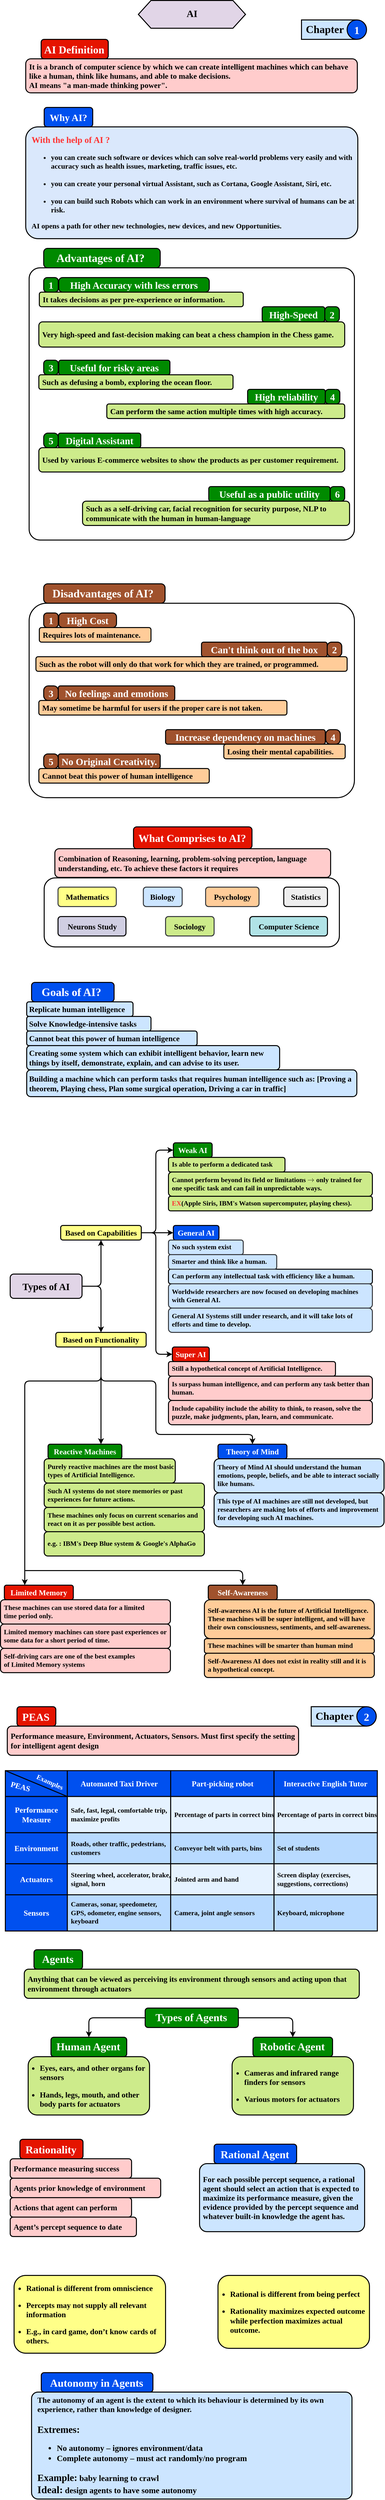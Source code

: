 <mxfile version="24.7.5">
  <diagram name="Page-1" id="gvA0fLdInKXx-Kjblphw">
    <mxGraphModel dx="1036" dy="625" grid="1" gridSize="10" guides="1" tooltips="1" connect="1" arrows="1" fold="1" page="1" pageScale="1" pageWidth="827" pageHeight="1169" math="1" shadow="0">
      <root>
        <mxCell id="0" />
        <mxCell id="1" parent="0" />
        <mxCell id="xpKJjLeKlfq3drGUEYHt-1" value="" style="group;flipH=0;fontSize=17;" parent="1" vertex="1" connectable="0">
          <mxGeometry x="72" y="100" width="683" height="110" as="geometry" />
        </mxCell>
        <mxCell id="xpKJjLeKlfq3drGUEYHt-2" value="&lt;font style=&quot;font-size: 16px;&quot;&gt;It is a branch of computer science by which we can create intelligent machines which can behave like a human, think like humans, and able to make decisions.&lt;br style=&quot;font-size: 16px;&quot;&gt;AI means&amp;nbsp;&quot;a man-made thinking power&quot;.&lt;br style=&quot;font-size: 16px;&quot;&gt;&lt;/font&gt;" style="rounded=1;whiteSpace=wrap;html=1;hachureGap=4;fontFamily=Mina;strokeWidth=2;fillColor=#ffcccc;strokeColor=#000000;fontSize=16;fontStyle=1;labelBorderColor=none;textShadow=0;labelBackgroundColor=none;align=left;spacing=7;verticalAlign=middle;" parent="xpKJjLeKlfq3drGUEYHt-1" vertex="1">
          <mxGeometry y="40" width="683" height="70" as="geometry" />
        </mxCell>
        <mxCell id="xpKJjLeKlfq3drGUEYHt-3" value="&lt;div&gt;AI Definition&lt;/div&gt;" style="rounded=1;whiteSpace=wrap;html=1;hachureGap=4;fontFamily=Mina;strokeWidth=2;fillColor=#e51400;strokeColor=#000000;fontSize=22;fontStyle=1;labelBorderColor=none;textShadow=0;labelBackgroundColor=none;align=center;spacing=5;verticalAlign=middle;spacingTop=3;spacingRight=2;fontColor=#ffffff;" parent="xpKJjLeKlfq3drGUEYHt-1" vertex="1">
          <mxGeometry x="31.77" width="138.23" height="40" as="geometry" />
        </mxCell>
        <mxCell id="xpKJjLeKlfq3drGUEYHt-4" value="" style="group;" parent="1" vertex="1" connectable="0">
          <mxGeometry x="72" y="240" width="684" height="270" as="geometry" />
        </mxCell>
        <mxCell id="xpKJjLeKlfq3drGUEYHt-5" value="Why AI?" style="rounded=1;whiteSpace=wrap;html=1;hachureGap=4;fontFamily=Mina;fontSource=https%3A%2F%2Ffonts.googleapis.com%2Fcss%3Ffamily%3DMina;strokeWidth=2;fillColor=#0050ef;strokeColor=#000000;fontSize=20;fontStyle=1;labelBorderColor=none;textShadow=0;labelBackgroundColor=none;verticalAlign=middle;spacingBottom=0;fontColor=#ffffff;" parent="xpKJjLeKlfq3drGUEYHt-4" vertex="1">
          <mxGeometry x="38" width="100" height="40" as="geometry" />
        </mxCell>
        <mxCell id="xpKJjLeKlfq3drGUEYHt-6" value="&lt;div style=&quot;&quot;&gt;&lt;font color=&quot;#ff3333&quot; style=&quot;font-size: 18px;&quot;&gt;With the help of AI ?&lt;/font&gt;&lt;/div&gt;&lt;div style=&quot;font-size: 15px;&quot;&gt;&lt;ul style=&quot;&quot;&gt;&lt;li style=&quot;&quot;&gt;&lt;font style=&quot;font-size: 15px;&quot;&gt;you can create such software or devices which can solve real-world problems very easily and with accuracy such as health issues, marketing, traffic issues, etc.&lt;br&gt;&lt;br&gt;&lt;/font&gt;&lt;/li&gt;&lt;li style=&quot;&quot;&gt;&lt;font style=&quot;font-size: 15px;&quot;&gt;you can create your personal virtual Assistant, such as Cortana, Google Assistant, Siri, etc.&lt;br&gt;&lt;br&gt;&lt;/font&gt;&lt;/li&gt;&lt;li style=&quot;&quot;&gt;&lt;font style=&quot;font-size: 15px;&quot;&gt;you can build such Robots which can work in an environment where survival of humans can be at risk.&lt;/font&gt;&lt;/li&gt;&lt;/ul&gt;&lt;/div&gt;&lt;div style=&quot;font-size: 15px;&quot;&gt;&lt;font style=&quot;font-size: 15px;&quot;&gt;AI opens a path for other new technologies, new devices, and new Opportunities.&lt;/font&gt;&lt;/div&gt;" style="rounded=1;whiteSpace=wrap;html=1;hachureGap=4;fontFamily=Mina;strokeWidth=2;fillColor=#dae8fc;strokeColor=#000000;fontSize=16;fontStyle=1;labelBorderColor=none;textShadow=0;labelBackgroundColor=none;align=left;spacing=7;verticalAlign=top;spacingLeft=5;fontSource=https%3A%2F%2Ffonts.googleapis.com%2Fcss%3Ffamily%3DMina;spacingTop=5;arcSize=11;" parent="xpKJjLeKlfq3drGUEYHt-4" vertex="1">
          <mxGeometry y="40" width="684" height="230" as="geometry" />
        </mxCell>
        <mxCell id="xpKJjLeKlfq3drGUEYHt-117" value="AI" style="shape=hexagon;perimeter=hexagonPerimeter2;whiteSpace=wrap;fixedSize=1;size=26;fillColor=#e1d5e7;strokeColor=#000000;fontFamily=ADLaM Display;fontSize=20;strokeWidth=2;align=center;spacingLeft=0;spacingBottom=5;fillStyle=hachure;fontStyle=1;fontSource=https%3A%2F%2Ffonts.googleapis.com%2Fcss%3Ffamily%3DADLaM%2BDisplay;" parent="1" vertex="1">
          <mxGeometry x="304" y="20" width="220.68" height="57.14" as="geometry" />
        </mxCell>
        <mxCell id="xpKJjLeKlfq3drGUEYHt-128" value="" style="group" parent="1" vertex="1" connectable="0">
          <mxGeometry x="79" y="530" width="670" height="617" as="geometry" />
        </mxCell>
        <mxCell id="xpKJjLeKlfq3drGUEYHt-8" value="" style="rounded=1;whiteSpace=wrap;html=1;hachureGap=4;fontFamily=Mina;fontSource=https%3A%2F%2Ffonts.googleapis.com%2Fcss%3Ffamily%3DMina;fillColor=none;arcSize=4;container=0;strokeWidth=2;strokeColor=#000000;" parent="xpKJjLeKlfq3drGUEYHt-128" vertex="1">
          <mxGeometry y="40" width="670" height="560" as="geometry" />
        </mxCell>
        <mxCell id="xpKJjLeKlfq3drGUEYHt-9" value="&lt;div&gt;Advantages of AI?&amp;nbsp;&lt;/div&gt;" style="rounded=1;whiteSpace=wrap;html=1;hachureGap=4;fontFamily=Mina;fontSource=https%3A%2F%2Ffonts.googleapis.com%2Fcss%3Ffamily%3DMina;strokeWidth=2;fillColor=#008a00;strokeColor=#000000;fontSize=23;fontStyle=1;labelBorderColor=none;textShadow=0;labelBackgroundColor=none;arcSize=20;container=0;fontColor=#ffffff;" parent="xpKJjLeKlfq3drGUEYHt-128" vertex="1">
          <mxGeometry x="30" width="240" height="40" as="geometry" />
        </mxCell>
        <mxCell id="xpKJjLeKlfq3drGUEYHt-122" value="" style="group" parent="xpKJjLeKlfq3drGUEYHt-128" vertex="1" connectable="0">
          <mxGeometry x="21" y="60" width="420" height="60" as="geometry" />
        </mxCell>
        <mxCell id="xpKJjLeKlfq3drGUEYHt-10" value="High Accuracy with less errors" style="rounded=1;whiteSpace=wrap;html=1;hachureGap=4;fontFamily=Mina;fontSource=https%3A%2F%2Ffonts.googleapis.com%2Fcss%3Ffamily%3DMina;strokeWidth=2;fillColor=#008a00;strokeColor=#000000;fontSize=20;fontStyle=1;labelBorderColor=none;textShadow=0;labelBackgroundColor=none;verticalAlign=bottom;spacingBottom=0;arcSize=27;container=0;fontColor=#ffffff;" parent="xpKJjLeKlfq3drGUEYHt-122" vertex="1">
          <mxGeometry x="40" width="310" height="30" as="geometry" />
        </mxCell>
        <mxCell id="xpKJjLeKlfq3drGUEYHt-11" value="1" style="rounded=1;whiteSpace=wrap;html=1;hachureGap=4;fontFamily=Mina;fontSource=https%3A%2F%2Ffonts.googleapis.com%2Fcss%3Ffamily%3DMina;strokeWidth=2;fillColor=#008a00;strokeColor=#000000;fontSize=20;fontStyle=1;labelBorderColor=none;textShadow=0;labelBackgroundColor=none;arcSize=24;container=0;fontColor=#ffffff;" parent="xpKJjLeKlfq3drGUEYHt-122" vertex="1">
          <mxGeometry x="9" width="30" height="30" as="geometry" />
        </mxCell>
        <mxCell id="xpKJjLeKlfq3drGUEYHt-19" value="It takes decisions as per pre-experience or information." style="rounded=1;whiteSpace=wrap;html=1;hachureGap=4;fontFamily=Mina;fontSource=https%3A%2F%2Ffonts.googleapis.com%2Fcss%3Ffamily%3DMina;strokeWidth=2;fillColor=#cdeb8b;strokeColor=#000000;fontSize=16;fontStyle=1;labelBorderColor=none;textShadow=0;labelBackgroundColor=none;align=left;spacing=7;verticalAlign=middle;container=0;" parent="xpKJjLeKlfq3drGUEYHt-122" vertex="1">
          <mxGeometry y="30" width="420" height="30" as="geometry" />
        </mxCell>
        <mxCell id="xpKJjLeKlfq3drGUEYHt-123" value="" style="group;flipH=1;" parent="xpKJjLeKlfq3drGUEYHt-128" vertex="1" connectable="0">
          <mxGeometry x="20" y="120" width="630" height="83" as="geometry" />
        </mxCell>
        <mxCell id="xpKJjLeKlfq3drGUEYHt-12" value="High-Speed" style="rounded=1;whiteSpace=wrap;html=1;hachureGap=4;fontFamily=Mina;fontSource=https%3A%2F%2Ffonts.googleapis.com%2Fcss%3Ffamily%3DMina;strokeWidth=2;fillColor=#008a00;strokeColor=#000000;fontSize=20;fontStyle=1;labelBorderColor=none;textShadow=0;labelBackgroundColor=none;container=0;fontColor=#ffffff;spacingBottom=0;" parent="xpKJjLeKlfq3drGUEYHt-123" vertex="1">
          <mxGeometry x="460" width="129" height="31.13" as="geometry" />
        </mxCell>
        <mxCell id="xpKJjLeKlfq3drGUEYHt-13" value="2" style="rounded=1;whiteSpace=wrap;html=1;hachureGap=4;fontFamily=Mina;fontSource=https%3A%2F%2Ffonts.googleapis.com%2Fcss%3Ffamily%3DMina;strokeWidth=2;fillColor=#008a00;strokeColor=#000000;fontSize=20;fontStyle=1;labelBorderColor=none;textShadow=0;labelBackgroundColor=none;arcSize=27;container=0;fontColor=#ffffff;spacingBottom=0;" parent="xpKJjLeKlfq3drGUEYHt-123" vertex="1">
          <mxGeometry x="589" width="30" height="31.125" as="geometry" />
        </mxCell>
        <mxCell id="xpKJjLeKlfq3drGUEYHt-20" value="Very high-speed and fast-decision making can beat a chess champion in the Chess game." style="rounded=1;whiteSpace=wrap;html=1;hachureGap=4;fontFamily=Mina;fontSource=https%3A%2F%2Ffonts.googleapis.com%2Fcss%3Ffamily%3DMina;strokeWidth=2;fillColor=#cdeb8b;strokeColor=#000000;fontSize=16;fontStyle=1;labelBorderColor=none;textShadow=0;labelBackgroundColor=none;align=left;spacing=7;verticalAlign=middle;container=0;" parent="xpKJjLeKlfq3drGUEYHt-123" vertex="1">
          <mxGeometry y="31.125" width="630" height="51.875" as="geometry" />
        </mxCell>
        <mxCell id="xpKJjLeKlfq3drGUEYHt-124" value="" style="group;flipV=0;flipH=1;" parent="xpKJjLeKlfq3drGUEYHt-128" vertex="1" connectable="0">
          <mxGeometry x="160" y="290" width="490" height="60" as="geometry" />
        </mxCell>
        <mxCell id="xpKJjLeKlfq3drGUEYHt-14" value="High reliability" style="rounded=1;whiteSpace=wrap;html=1;hachureGap=4;fontFamily=Mina;fontSource=https%3A%2F%2Ffonts.googleapis.com%2Fcss%3Ffamily%3DMina;strokeWidth=2;fillColor=#008a00;strokeColor=#000000;fontSize=20;fontStyle=1;labelBorderColor=none;textShadow=0;labelBackgroundColor=none;container=0;fontColor=#ffffff;spacingBottom=0;" parent="xpKJjLeKlfq3drGUEYHt-124" vertex="1">
          <mxGeometry x="290" width="160" height="30" as="geometry" />
        </mxCell>
        <mxCell id="xpKJjLeKlfq3drGUEYHt-15" value="4" style="rounded=1;whiteSpace=wrap;html=1;hachureGap=4;fontFamily=Mina;fontSource=https%3A%2F%2Ffonts.googleapis.com%2Fcss%3Ffamily%3DMina;strokeWidth=2;fillColor=#008a00;strokeColor=#000000;fontSize=20;fontStyle=1;labelBorderColor=none;textShadow=0;labelBackgroundColor=none;arcSize=24;container=0;fontColor=#ffffff;spacingBottom=0;" parent="xpKJjLeKlfq3drGUEYHt-124" vertex="1">
          <mxGeometry x="450" width="30" height="30" as="geometry" />
        </mxCell>
        <mxCell id="xpKJjLeKlfq3drGUEYHt-18" value="Can perform the same action multiple times with high accuracy." style="rounded=1;whiteSpace=wrap;html=1;hachureGap=4;fontFamily=Mina;fontSource=https%3A%2F%2Ffonts.googleapis.com%2Fcss%3Ffamily%3DMina;strokeWidth=2;fillColor=#cdeb8b;strokeColor=#000000;fontSize=16;fontStyle=1;labelBorderColor=none;textShadow=0;labelBackgroundColor=none;align=left;spacing=7;verticalAlign=middle;container=0;" parent="xpKJjLeKlfq3drGUEYHt-124" vertex="1">
          <mxGeometry y="30" width="490" height="30" as="geometry" />
        </mxCell>
        <mxCell id="xpKJjLeKlfq3drGUEYHt-125" value="" style="group" parent="xpKJjLeKlfq3drGUEYHt-128" vertex="1" connectable="0">
          <mxGeometry x="20" y="230" width="400" height="60" as="geometry" />
        </mxCell>
        <mxCell id="xpKJjLeKlfq3drGUEYHt-23" value="Useful for risky areas" style="rounded=1;whiteSpace=wrap;html=1;hachureGap=4;fontFamily=Mina;fontSource=https%3A%2F%2Ffonts.googleapis.com%2Fcss%3Ffamily%3DMina;strokeWidth=2;fillColor=#008a00;strokeColor=#000000;fontSize=20;fontStyle=1;labelBorderColor=none;textShadow=0;labelBackgroundColor=none;container=0;fontColor=#ffffff;spacingBottom=0;" parent="xpKJjLeKlfq3drGUEYHt-125" vertex="1">
          <mxGeometry x="41" width="229" height="30" as="geometry" />
        </mxCell>
        <mxCell id="xpKJjLeKlfq3drGUEYHt-24" value="3" style="rounded=1;whiteSpace=wrap;html=1;hachureGap=4;fontFamily=Mina;fontSource=https%3A%2F%2Ffonts.googleapis.com%2Fcss%3Ffamily%3DMina;strokeWidth=2;fillColor=#008a00;strokeColor=#000000;fontSize=20;fontStyle=1;labelBorderColor=none;textShadow=0;labelBackgroundColor=none;arcSize=24;container=0;fontColor=#ffffff;spacingBottom=0;" parent="xpKJjLeKlfq3drGUEYHt-125" vertex="1">
          <mxGeometry x="10" width="30" height="30" as="geometry" />
        </mxCell>
        <mxCell id="xpKJjLeKlfq3drGUEYHt-25" value="Such as defusing a bomb, exploring the ocean floor." style="rounded=1;whiteSpace=wrap;html=1;hachureGap=4;fontFamily=Mina;fontSource=https%3A%2F%2Ffonts.googleapis.com%2Fcss%3Ffamily%3DMina;strokeWidth=2;fillColor=#cdeb8b;strokeColor=#000000;fontSize=16;fontStyle=1;labelBorderColor=none;textShadow=0;labelBackgroundColor=none;align=left;spacing=7;verticalAlign=middle;container=0;" parent="xpKJjLeKlfq3drGUEYHt-125" vertex="1">
          <mxGeometry y="30" width="400" height="30" as="geometry" />
        </mxCell>
        <mxCell id="xpKJjLeKlfq3drGUEYHt-126" value="" style="group" parent="xpKJjLeKlfq3drGUEYHt-128" vertex="1" connectable="0">
          <mxGeometry x="20" y="380" width="630" height="80" as="geometry" />
        </mxCell>
        <mxCell id="xpKJjLeKlfq3drGUEYHt-16" value="Digital Assistant" style="rounded=1;whiteSpace=wrap;html=1;hachureGap=4;fontFamily=Mina;fontSource=https%3A%2F%2Ffonts.googleapis.com%2Fcss%3Ffamily%3DMina;strokeWidth=2;fillColor=#008a00;strokeColor=#000000;fontSize=20;fontStyle=1;labelBorderColor=none;textShadow=0;labelBackgroundColor=none;container=0;fontColor=#ffffff;spacingBottom=0;" parent="xpKJjLeKlfq3drGUEYHt-126" vertex="1">
          <mxGeometry x="40" width="170" height="30" as="geometry" />
        </mxCell>
        <mxCell id="xpKJjLeKlfq3drGUEYHt-17" value="5" style="rounded=1;whiteSpace=wrap;html=1;hachureGap=4;fontFamily=Mina;fontSource=https%3A%2F%2Ffonts.googleapis.com%2Fcss%3Ffamily%3DMina;strokeWidth=2;fillColor=#008a00;strokeColor=#000000;fontSize=20;fontStyle=1;labelBorderColor=none;textShadow=0;labelBackgroundColor=none;arcSize=29;container=0;fontColor=#ffffff;spacingBottom=0;" parent="xpKJjLeKlfq3drGUEYHt-126" vertex="1">
          <mxGeometry x="10" width="30" height="30" as="geometry" />
        </mxCell>
        <mxCell id="xpKJjLeKlfq3drGUEYHt-21" value="Used by various E-commerce websites to show the products as per customer requirement." style="rounded=1;whiteSpace=wrap;html=1;hachureGap=4;fontFamily=Mina;fontSource=https%3A%2F%2Ffonts.googleapis.com%2Fcss%3Ffamily%3DMina;strokeWidth=2;fillColor=#cdeb8b;strokeColor=#000000;fontSize=16;fontStyle=1;labelBorderColor=none;textShadow=0;labelBackgroundColor=none;align=left;spacing=7;verticalAlign=middle;container=0;" parent="xpKJjLeKlfq3drGUEYHt-126" vertex="1">
          <mxGeometry y="30" width="630" height="50" as="geometry" />
        </mxCell>
        <mxCell id="xpKJjLeKlfq3drGUEYHt-127" value="" style="group;flipV=0;flipH=1;" parent="xpKJjLeKlfq3drGUEYHt-128" vertex="1" connectable="0">
          <mxGeometry x="110" y="490" width="550" height="80" as="geometry" />
        </mxCell>
        <mxCell id="xpKJjLeKlfq3drGUEYHt-27" value="Useful as a public utility" style="rounded=1;whiteSpace=wrap;html=1;hachureGap=4;fontFamily=Mina;fontSource=https%3A%2F%2Ffonts.googleapis.com%2Fcss%3Ffamily%3DMina;strokeWidth=2;fillColor=#008a00;strokeColor=#000000;fontSize=20;fontStyle=1;labelBorderColor=none;textShadow=0;labelBackgroundColor=none;container=0;fontColor=#ffffff;spacingBottom=0;" parent="xpKJjLeKlfq3drGUEYHt-127" vertex="1">
          <mxGeometry x="260" width="250" height="30" as="geometry" />
        </mxCell>
        <mxCell id="xpKJjLeKlfq3drGUEYHt-28" value="6" style="rounded=1;whiteSpace=wrap;html=1;hachureGap=4;fontFamily=Mina;fontSource=https%3A%2F%2Ffonts.googleapis.com%2Fcss%3Ffamily%3DMina;strokeWidth=2;fillColor=#008a00;strokeColor=#000000;fontSize=20;fontStyle=1;labelBorderColor=none;textShadow=0;labelBackgroundColor=none;arcSize=24;container=0;fontColor=#ffffff;spacingBottom=0;" parent="xpKJjLeKlfq3drGUEYHt-127" vertex="1">
          <mxGeometry x="510" width="30" height="30" as="geometry" />
        </mxCell>
        <mxCell id="xpKJjLeKlfq3drGUEYHt-29" value="Such as a self-driving car, facial recognition for security purpose, NLP to communicate with the human in human-language" style="rounded=1;whiteSpace=wrap;html=1;hachureGap=4;fontFamily=Mina;fontSource=https%3A%2F%2Ffonts.googleapis.com%2Fcss%3Ffamily%3DMina;strokeWidth=2;fillColor=#cdeb8b;strokeColor=#000000;fontSize=16;fontStyle=1;labelBorderColor=none;textShadow=0;labelBackgroundColor=none;align=left;spacing=7;verticalAlign=middle;container=0;" parent="xpKJjLeKlfq3drGUEYHt-127" vertex="1">
          <mxGeometry y="30" width="550" height="50" as="geometry" />
        </mxCell>
        <mxCell id="xpKJjLeKlfq3drGUEYHt-140" value="" style="group" parent="1" vertex="1" connectable="0">
          <mxGeometry x="79" y="1220" width="670" height="440" as="geometry" />
        </mxCell>
        <mxCell id="xpKJjLeKlfq3drGUEYHt-31" value="" style="rounded=1;whiteSpace=wrap;html=1;hachureGap=4;fontFamily=Mina;fontSource=https%3A%2F%2Ffonts.googleapis.com%2Fcss%3Ffamily%3DMina;fillColor=none;arcSize=9;container=0;strokeWidth=2;strokeColor=#000000;" parent="xpKJjLeKlfq3drGUEYHt-140" vertex="1">
          <mxGeometry y="40" width="670" height="400" as="geometry" />
        </mxCell>
        <mxCell id="xpKJjLeKlfq3drGUEYHt-32" value="&lt;div&gt;Disadvantages&amp;nbsp;of AI?&amp;nbsp;&lt;/div&gt;" style="rounded=1;whiteSpace=wrap;html=1;hachureGap=4;fontFamily=Mina;fontSource=https%3A%2F%2Ffonts.googleapis.com%2Fcss%3Ffamily%3DMina;strokeWidth=2;fillColor=#a0522d;strokeColor=#000000;fontSize=23;fontStyle=1;labelBorderColor=none;textShadow=0;labelBackgroundColor=none;arcSize=21;container=0;fontColor=#ffffff;" parent="xpKJjLeKlfq3drGUEYHt-140" vertex="1">
          <mxGeometry x="30" width="250" height="40" as="geometry" />
        </mxCell>
        <mxCell id="xpKJjLeKlfq3drGUEYHt-135" value="" style="group;flipH=1;" parent="xpKJjLeKlfq3drGUEYHt-140" vertex="1" connectable="0">
          <mxGeometry x="14" y="120" width="641" height="60" as="geometry" />
        </mxCell>
        <mxCell id="xpKJjLeKlfq3drGUEYHt-35" value="Can&#39;t think out of the box" style="rounded=1;whiteSpace=wrap;html=1;hachureGap=4;fontFamily=Mina;fontSource=https%3A%2F%2Ffonts.googleapis.com%2Fcss%3Ffamily%3DMina;strokeWidth=2;fillColor=#a0522d;strokeColor=#000000;fontSize=20;fontStyle=1;labelBorderColor=none;textShadow=0;labelBackgroundColor=none;container=0;fontColor=#ffffff;spacingBottom=0;" parent="xpKJjLeKlfq3drGUEYHt-135" vertex="1">
          <mxGeometry x="341" width="259" height="30" as="geometry" />
        </mxCell>
        <mxCell id="xpKJjLeKlfq3drGUEYHt-36" value="2" style="rounded=1;whiteSpace=wrap;html=1;hachureGap=4;fontFamily=Mina;fontSource=https%3A%2F%2Ffonts.googleapis.com%2Fcss%3Ffamily%3DMina;strokeWidth=2;fillColor=#a0522d;strokeColor=#000000;fontSize=20;fontStyle=1;labelBorderColor=none;textShadow=0;labelBackgroundColor=none;arcSize=30;container=0;fontColor=#ffffff;spacingBottom=0;" parent="xpKJjLeKlfq3drGUEYHt-135" vertex="1">
          <mxGeometry x="600" width="30" height="30" as="geometry" />
        </mxCell>
        <mxCell id="xpKJjLeKlfq3drGUEYHt-43" value="Such as the robot will only do that work for which they are trained, or programmed." style="rounded=1;whiteSpace=wrap;html=1;hachureGap=4;fontFamily=Mina;fontSource=https%3A%2F%2Ffonts.googleapis.com%2Fcss%3Ffamily%3DMina;strokeWidth=2;fillColor=#ffcc99;strokeColor=#000000;fontSize=16;fontStyle=1;labelBorderColor=none;textShadow=0;labelBackgroundColor=none;align=left;spacing=7;verticalAlign=middle;container=0;" parent="xpKJjLeKlfq3drGUEYHt-135" vertex="1">
          <mxGeometry y="30" width="641" height="30" as="geometry" />
        </mxCell>
        <mxCell id="xpKJjLeKlfq3drGUEYHt-136" value="" style="group" parent="xpKJjLeKlfq3drGUEYHt-140" vertex="1" connectable="0">
          <mxGeometry x="20" y="210" width="511" height="60" as="geometry" />
        </mxCell>
        <mxCell id="xpKJjLeKlfq3drGUEYHt-37" value="No feelings and emotions" style="rounded=1;whiteSpace=wrap;html=1;hachureGap=4;fontFamily=Mina;fontSource=https%3A%2F%2Ffonts.googleapis.com%2Fcss%3Ffamily%3DMina;strokeWidth=2;fillColor=#a0522d;strokeColor=#000000;fontSize=20;fontStyle=1;labelBorderColor=none;textShadow=0;labelBackgroundColor=none;container=0;fontColor=#ffffff;spacingBottom=0;" parent="xpKJjLeKlfq3drGUEYHt-136" vertex="1">
          <mxGeometry x="40" width="240" height="30" as="geometry" />
        </mxCell>
        <mxCell id="xpKJjLeKlfq3drGUEYHt-38" value="3" style="rounded=1;whiteSpace=wrap;html=1;hachureGap=4;fontFamily=Mina;fontSource=https%3A%2F%2Ffonts.googleapis.com%2Fcss%3Ffamily%3DMina;strokeWidth=2;fillColor=#a0522d;strokeColor=#000000;fontSize=20;fontStyle=1;labelBorderColor=none;textShadow=0;labelBackgroundColor=none;arcSize=32;container=0;fontColor=#ffffff;spacingBottom=0;" parent="xpKJjLeKlfq3drGUEYHt-136" vertex="1">
          <mxGeometry x="10" width="30" height="30" as="geometry" />
        </mxCell>
        <mxCell id="xpKJjLeKlfq3drGUEYHt-41" value="May sometime be harmful for users if the proper care is not taken." style="rounded=1;whiteSpace=wrap;html=1;hachureGap=4;fontFamily=Mina;fontSource=https%3A%2F%2Ffonts.googleapis.com%2Fcss%3Ffamily%3DMina;strokeWidth=2;fillColor=#ffcc99;strokeColor=#000000;fontSize=16;fontStyle=1;labelBorderColor=none;textShadow=0;labelBackgroundColor=none;align=left;spacing=7;verticalAlign=middle;container=0;" parent="xpKJjLeKlfq3drGUEYHt-136" vertex="1">
          <mxGeometry y="30" width="511" height="30" as="geometry" />
        </mxCell>
        <mxCell id="xpKJjLeKlfq3drGUEYHt-137" value="" style="group;flipH=1;" parent="xpKJjLeKlfq3drGUEYHt-140" vertex="1" connectable="0">
          <mxGeometry x="261" y="300" width="390" height="60" as="geometry" />
        </mxCell>
        <mxCell id="xpKJjLeKlfq3drGUEYHt-46" value="Increase dependency on machines" style="rounded=1;whiteSpace=wrap;html=1;hachureGap=4;fontFamily=Mina;fontSource=https%3A%2F%2Ffonts.googleapis.com%2Fcss%3Ffamily%3DMina;strokeWidth=2;fillColor=#a0522d;strokeColor=#000000;fontSize=20;fontStyle=1;labelBorderColor=none;textShadow=0;labelBackgroundColor=none;container=0;fontColor=#ffffff;spacingBottom=0;flipH=0;" parent="xpKJjLeKlfq3drGUEYHt-137" vertex="1">
          <mxGeometry x="20" width="329" height="30" as="geometry" />
        </mxCell>
        <mxCell id="xpKJjLeKlfq3drGUEYHt-47" value="4" style="rounded=1;whiteSpace=wrap;html=1;hachureGap=4;fontFamily=Mina;fontSource=https%3A%2F%2Ffonts.googleapis.com%2Fcss%3Ffamily%3DMina;strokeWidth=2;fillColor=#a0522d;strokeColor=#000000;fontSize=20;fontStyle=1;labelBorderColor=none;textShadow=0;labelBackgroundColor=none;arcSize=32;container=0;fontColor=#ffffff;spacingBottom=0;flipH=0;" parent="xpKJjLeKlfq3drGUEYHt-137" vertex="1">
          <mxGeometry x="350" width="30" height="30" as="geometry" />
        </mxCell>
        <mxCell id="xpKJjLeKlfq3drGUEYHt-48" value="Losing their mental capabilities." style="rounded=1;whiteSpace=wrap;html=1;hachureGap=4;fontFamily=Mina;fontSource=https%3A%2F%2Ffonts.googleapis.com%2Fcss%3Ffamily%3DMina;strokeWidth=2;fillColor=#ffcc99;strokeColor=#000000;fontSize=16;fontStyle=1;labelBorderColor=none;textShadow=0;labelBackgroundColor=none;align=left;spacing=7;verticalAlign=middle;container=0;flipH=0;" parent="xpKJjLeKlfq3drGUEYHt-137" vertex="1">
          <mxGeometry x="140" y="30" width="250" height="30" as="geometry" />
        </mxCell>
        <mxCell id="xpKJjLeKlfq3drGUEYHt-138" value="" style="group" parent="xpKJjLeKlfq3drGUEYHt-140" vertex="1" connectable="0">
          <mxGeometry x="20" y="350" width="351" height="60" as="geometry" />
        </mxCell>
        <mxCell id="xpKJjLeKlfq3drGUEYHt-39" value="No Original Creativity." style="rounded=1;whiteSpace=wrap;html=1;hachureGap=4;fontFamily=Mina;fontSource=https%3A%2F%2Ffonts.googleapis.com%2Fcss%3Ffamily%3DMina;strokeWidth=2;fillColor=#a0522d;strokeColor=#000000;fontSize=20;fontStyle=1;labelBorderColor=none;textShadow=0;labelBackgroundColor=none;container=0;fontColor=#ffffff;spacingBottom=0;" parent="xpKJjLeKlfq3drGUEYHt-138" vertex="1">
          <mxGeometry x="40" width="210" height="30" as="geometry" />
        </mxCell>
        <mxCell id="xpKJjLeKlfq3drGUEYHt-40" value="5" style="rounded=1;whiteSpace=wrap;html=1;hachureGap=4;fontFamily=Mina;fontSource=https%3A%2F%2Ffonts.googleapis.com%2Fcss%3Ffamily%3DMina;strokeWidth=2;fillColor=#a0522d;strokeColor=#000000;fontSize=20;fontStyle=1;labelBorderColor=none;textShadow=0;labelBackgroundColor=none;arcSize=29;container=0;fontColor=#ffffff;spacingBottom=0;" parent="xpKJjLeKlfq3drGUEYHt-138" vertex="1">
          <mxGeometry x="10" width="30" height="30" as="geometry" />
        </mxCell>
        <mxCell id="xpKJjLeKlfq3drGUEYHt-44" value="Cannot beat this power of human intelligence" style="rounded=1;whiteSpace=wrap;html=1;hachureGap=4;fontFamily=Mina;fontSource=https%3A%2F%2Ffonts.googleapis.com%2Fcss%3Ffamily%3DMina;strokeWidth=2;fillColor=#ffcc99;strokeColor=#000000;fontSize=16;fontStyle=1;labelBorderColor=none;textShadow=0;labelBackgroundColor=none;align=left;spacing=7;verticalAlign=middle;container=0;" parent="xpKJjLeKlfq3drGUEYHt-138" vertex="1">
          <mxGeometry y="30" width="351" height="30" as="geometry" />
        </mxCell>
        <mxCell id="xpKJjLeKlfq3drGUEYHt-139" value="" style="group" parent="xpKJjLeKlfq3drGUEYHt-140" vertex="1" connectable="0">
          <mxGeometry x="21" y="60" width="230" height="60" as="geometry" />
        </mxCell>
        <mxCell id="xpKJjLeKlfq3drGUEYHt-33" value="High Cost" style="rounded=1;whiteSpace=wrap;html=1;hachureGap=4;fontFamily=Mina;fontSource=https%3A%2F%2Ffonts.googleapis.com%2Fcss%3Ffamily%3DMina;strokeWidth=2;fillColor=#a0522d;strokeColor=#000000;fontSize=20;fontStyle=1;labelBorderColor=none;textShadow=0;labelBackgroundColor=none;verticalAlign=bottom;spacingBottom=0;arcSize=27;container=0;fontColor=#ffffff;" parent="xpKJjLeKlfq3drGUEYHt-139" vertex="1">
          <mxGeometry x="40" width="119" height="30" as="geometry" />
        </mxCell>
        <mxCell id="xpKJjLeKlfq3drGUEYHt-34" value="1" style="rounded=1;whiteSpace=wrap;html=1;hachureGap=4;fontFamily=Mina;fontSource=https%3A%2F%2Ffonts.googleapis.com%2Fcss%3Ffamily%3DMina;strokeWidth=2;fillColor=#a0522d;strokeColor=#000000;fontSize=20;fontStyle=1;labelBorderColor=none;textShadow=0;labelBackgroundColor=none;arcSize=24;container=0;fontColor=#ffffff;spacingBottom=0;" parent="xpKJjLeKlfq3drGUEYHt-139" vertex="1">
          <mxGeometry x="9" width="30" height="30" as="geometry" />
        </mxCell>
        <mxCell id="xpKJjLeKlfq3drGUEYHt-42" value="Requires lots of maintenance." style="rounded=1;whiteSpace=wrap;html=1;hachureGap=4;fontFamily=Mina;fontSource=https%3A%2F%2Ffonts.googleapis.com%2Fcss%3Ffamily%3DMina;strokeWidth=2;fillColor=#ffcc99;strokeColor=#000000;fontSize=16;fontStyle=1;labelBorderColor=none;textShadow=0;labelBackgroundColor=none;align=left;spacing=7;verticalAlign=middle;container=0;" parent="xpKJjLeKlfq3drGUEYHt-139" vertex="1">
          <mxGeometry y="30" width="230" height="30" as="geometry" />
        </mxCell>
        <mxCell id="xpKJjLeKlfq3drGUEYHt-166" value="" style="group" parent="1" vertex="1" connectable="0">
          <mxGeometry x="74" y="2040" width="680" height="235" as="geometry" />
        </mxCell>
        <mxCell id="xpKJjLeKlfq3drGUEYHt-145" value="&lt;div&gt;Goals of AI?&amp;nbsp;&lt;/div&gt;" style="rounded=1;whiteSpace=wrap;html=1;hachureGap=4;fontFamily=Mina;fontSource=https%3A%2F%2Ffonts.googleapis.com%2Fcss%3Ffamily%3DMina;strokeWidth=2;fillColor=#0050ef;strokeColor=#000000;fontSize=23;fontStyle=1;labelBorderColor=none;textShadow=0;labelBackgroundColor=none;arcSize=17;container=0;fontColor=#ffffff;" parent="xpKJjLeKlfq3drGUEYHt-166" vertex="1">
          <mxGeometry x="10" width="170" height="40" as="geometry" />
        </mxCell>
        <mxCell id="xpKJjLeKlfq3drGUEYHt-149" value="Solve Knowledge-intensive tasks" style="rounded=1;whiteSpace=wrap;html=1;hachureGap=4;fontFamily=Mina;fontSource=https%3A%2F%2Ffonts.googleapis.com%2Fcss%3Ffamily%3DMina;strokeWidth=2;fillColor=#cce5ff;strokeColor=#000000;fontSize=16;fontStyle=1;labelBorderColor=none;textShadow=0;labelBackgroundColor=none;align=left;spacing=5;verticalAlign=middle;container=0;" parent="xpKJjLeKlfq3drGUEYHt-166" vertex="1">
          <mxGeometry y="70" width="256" height="30" as="geometry" />
        </mxCell>
        <mxCell id="xpKJjLeKlfq3drGUEYHt-153" value="Building a machine which can perform tasks that requires human intelligence such as: [Proving a theorem, Playing chess, Plan some surgical operation, Driving a car in traffic]" style="rounded=1;whiteSpace=wrap;html=1;hachureGap=4;fontFamily=Mina;fontSource=https%3A%2F%2Ffonts.googleapis.com%2Fcss%3Ffamily%3DMina;strokeWidth=2;fillColor=#cce5ff;strokeColor=#000000;fontSize=16;fontStyle=1;labelBorderColor=none;textShadow=0;labelBackgroundColor=none;align=left;spacing=5;verticalAlign=middle;container=0;" parent="xpKJjLeKlfq3drGUEYHt-166" vertex="1">
          <mxGeometry y="180" width="680" height="55" as="geometry" />
        </mxCell>
        <mxCell id="xpKJjLeKlfq3drGUEYHt-157" value="Creating some system which can exhibit intelligent behavior, learn new things by itself, demonstrate, explain, and can advise to its user." style="rounded=1;whiteSpace=wrap;html=1;hachureGap=4;fontFamily=Mina;fontSource=https%3A%2F%2Ffonts.googleapis.com%2Fcss%3Ffamily%3DMina;strokeWidth=2;fillColor=#cce5ff;strokeColor=#000000;fontSize=16;fontStyle=1;labelBorderColor=none;textShadow=0;labelBackgroundColor=none;align=left;spacing=5;verticalAlign=middle;container=0;flipH=0;" parent="xpKJjLeKlfq3drGUEYHt-166" vertex="1">
          <mxGeometry y="130" width="520.98" height="50" as="geometry" />
        </mxCell>
        <mxCell id="xpKJjLeKlfq3drGUEYHt-161" value="Cannot beat this power of human intelligence" style="rounded=1;whiteSpace=wrap;html=1;hachureGap=4;fontFamily=Mina;fontSource=https%3A%2F%2Ffonts.googleapis.com%2Fcss%3Ffamily%3DMina;strokeWidth=2;fillColor=#cce5ff;strokeColor=#000000;fontSize=16;fontStyle=1;labelBorderColor=none;textShadow=0;labelBackgroundColor=none;align=left;spacing=5;verticalAlign=middle;container=0;" parent="xpKJjLeKlfq3drGUEYHt-166" vertex="1">
          <mxGeometry y="100" width="351" height="30" as="geometry" />
        </mxCell>
        <mxCell id="xpKJjLeKlfq3drGUEYHt-165" value="Replicate human intelligence" style="rounded=1;whiteSpace=wrap;html=1;hachureGap=4;fontFamily=Mina;fontSource=https%3A%2F%2Ffonts.googleapis.com%2Fcss%3Ffamily%3DMina;strokeWidth=2;fillColor=#cce5ff;strokeColor=#000000;fontSize=16;fontStyle=1;labelBorderColor=none;textShadow=0;labelBackgroundColor=none;align=left;spacing=5;verticalAlign=middle;container=0;" parent="xpKJjLeKlfq3drGUEYHt-166" vertex="1">
          <mxGeometry y="40" width="219" height="30" as="geometry" />
        </mxCell>
        <mxCell id="xpKJjLeKlfq3drGUEYHt-51" value="Types of AI" style="rounded=1;whiteSpace=wrap;html=1;fillColor=#e1d5e7;strokeColor=#000000;fontFamily=Mina;fontSource=https%3A%2F%2Ffonts.googleapis.com%2Fcss%3Ffamily%3DMina;fontStyle=1;fontSize=20;strokeWidth=2;" parent="1" vertex="1">
          <mxGeometry x="40" y="2640" width="148" height="50" as="geometry" />
        </mxCell>
        <mxCell id="xpKJjLeKlfq3drGUEYHt-49" style="edgeStyle=orthogonalEdgeStyle;rounded=1;orthogonalLoop=1;jettySize=auto;html=1;curved=0;strokeWidth=2;" parent="1" source="xpKJjLeKlfq3drGUEYHt-51" target="xpKJjLeKlfq3drGUEYHt-65" edge="1">
          <mxGeometry relative="1" as="geometry">
            <Array as="points">
              <mxPoint x="227" y="2665" />
            </Array>
          </mxGeometry>
        </mxCell>
        <mxCell id="xpKJjLeKlfq3drGUEYHt-50" style="edgeStyle=orthogonalEdgeStyle;rounded=1;orthogonalLoop=1;jettySize=auto;html=1;curved=0;strokeWidth=2;" parent="1" source="xpKJjLeKlfq3drGUEYHt-51" target="xpKJjLeKlfq3drGUEYHt-55" edge="1">
          <mxGeometry relative="1" as="geometry">
            <Array as="points">
              <mxPoint x="227" y="2665" />
            </Array>
          </mxGeometry>
        </mxCell>
        <mxCell id="xpKJjLeKlfq3drGUEYHt-62" style="edgeStyle=orthogonalEdgeStyle;rounded=1;orthogonalLoop=1;jettySize=auto;html=1;curved=0;strokeWidth=2;strokeColor=#000000;" parent="1" source="xpKJjLeKlfq3drGUEYHt-65" target="xpKJjLeKlfq3drGUEYHt-69" edge="1">
          <mxGeometry relative="1" as="geometry">
            <mxPoint x="334" y="2555" as="sourcePoint" />
            <mxPoint x="374" y="2586" as="targetPoint" />
            <Array as="points">
              <mxPoint x="340" y="2555" />
              <mxPoint x="340" y="2385" />
            </Array>
          </mxGeometry>
        </mxCell>
        <mxCell id="xpKJjLeKlfq3drGUEYHt-63" style="edgeStyle=orthogonalEdgeStyle;rounded=1;orthogonalLoop=1;jettySize=auto;html=1;curved=0;strokeWidth=2;" parent="1" source="xpKJjLeKlfq3drGUEYHt-65" target="xpKJjLeKlfq3drGUEYHt-75" edge="1">
          <mxGeometry relative="1" as="geometry">
            <Array as="points" />
            <mxPoint x="334" y="2555" as="sourcePoint" />
          </mxGeometry>
        </mxCell>
        <mxCell id="xpKJjLeKlfq3drGUEYHt-64" style="edgeStyle=orthogonalEdgeStyle;rounded=1;orthogonalLoop=1;jettySize=auto;html=1;curved=0;strokeWidth=2;" parent="1" source="xpKJjLeKlfq3drGUEYHt-65" target="xpKJjLeKlfq3drGUEYHt-79" edge="1">
          <mxGeometry relative="1" as="geometry">
            <Array as="points">
              <mxPoint x="340" y="2555" />
              <mxPoint x="340" y="2805" />
            </Array>
          </mxGeometry>
        </mxCell>
        <mxCell id="xpKJjLeKlfq3drGUEYHt-65" value="Based on Capabilities" style="rounded=1;whiteSpace=wrap;html=1;fillColor=#ffff88;strokeColor=#000000;strokeWidth=2;fontFamily=Mina;fontSource=https%3A%2F%2Ffonts.googleapis.com%2Fcss%3Ffamily%3DMina;fontSize=16;fontStyle=1;" parent="1" vertex="1">
          <mxGeometry x="144" y="2540" width="166" height="30" as="geometry" />
        </mxCell>
        <mxCell id="xpKJjLeKlfq3drGUEYHt-79" value="Super&amp;nbsp;AI" style="rounded=1;whiteSpace=wrap;html=1;fillColor=#e51400;strokeColor=#000000;fontFamily=Mina;fontSource=https%3A%2F%2Ffonts.googleapis.com%2Fcss%3Ffamily%3DMina;fontColor=#ffffff;fontStyle=1;fontSize=16;strokeWidth=2;" parent="1" vertex="1">
          <mxGeometry x="373.94" y="2790" width="76.06" height="30" as="geometry" />
        </mxCell>
        <mxCell id="xpKJjLeKlfq3drGUEYHt-88" value="&lt;div style=&quot;font-size: 14px;&quot;&gt;Is surpass human intelligence, and can perform any task better than human.&lt;/div&gt;" style="rounded=1;whiteSpace=wrap;html=1;fillColor=#ffcccc;strokeColor=#000000;fontFamily=Mina;fontSource=https%3A%2F%2Ffonts.googleapis.com%2Fcss%3Ffamily%3DMina;align=left;fontSize=14;fontStyle=1;strokeWidth=2;spacingLeft=5;" parent="1" vertex="1">
          <mxGeometry x="366" y="2850" width="420" height="50" as="geometry" />
        </mxCell>
        <mxCell id="xpKJjLeKlfq3drGUEYHt-89" value="&lt;div style=&quot;font-size: 14px;&quot;&gt;Include capability include the ability to think, to reason, solve the puzzle, make judgments, plan, learn, and communicate.&lt;/div&gt;" style="rounded=1;whiteSpace=wrap;html=1;fillColor=#ffcccc;strokeColor=#000000;fontFamily=Mina;fontSource=https%3A%2F%2Ffonts.googleapis.com%2Fcss%3Ffamily%3DMina;align=left;fontSize=14;fontStyle=1;strokeWidth=2;spacingLeft=5;" parent="1" vertex="1">
          <mxGeometry x="366" y="2900" width="420" height="50" as="geometry" />
        </mxCell>
        <mxCell id="xpKJjLeKlfq3drGUEYHt-90" value="&lt;div style=&quot;font-size: 14px;&quot;&gt;Still a hypothetical concept of Artificial Intelligence.&lt;/div&gt;" style="rounded=1;whiteSpace=wrap;html=1;fillColor=#ffcccc;strokeColor=#000000;fontFamily=Mina;fontSource=https%3A%2F%2Ffonts.googleapis.com%2Fcss%3Ffamily%3DMina;align=left;fontSize=14;fontStyle=1;strokeWidth=2;spacingLeft=5;" parent="1" vertex="1">
          <mxGeometry x="366" y="2820" width="344" height="30" as="geometry" />
        </mxCell>
        <mxCell id="xpKJjLeKlfq3drGUEYHt-167" value="" style="group" parent="1" vertex="1" connectable="0">
          <mxGeometry x="366" y="2370" width="420" height="140" as="geometry" />
        </mxCell>
        <mxCell id="xpKJjLeKlfq3drGUEYHt-69" value="Weak AI" style="rounded=1;whiteSpace=wrap;html=1;fillColor=#008a00;strokeColor=#000000;fontFamily=Mina;fontSource=https%3A%2F%2Ffonts.googleapis.com%2Fcss%3Ffamily%3DMina;fontSize=16;fontStyle=1;strokeWidth=2;fontColor=#ffffff;" parent="xpKJjLeKlfq3drGUEYHt-167" vertex="1">
          <mxGeometry x="10" width="80" height="30" as="geometry" />
        </mxCell>
        <mxCell id="xpKJjLeKlfq3drGUEYHt-80" value="Is able to perform a dedicated task" style="rounded=1;whiteSpace=wrap;html=1;fillColor=#cdeb8b;strokeColor=#000000;fontFamily=Mina;fontSource=https%3A%2F%2Ffonts.googleapis.com%2Fcss%3Ffamily%3DMina;align=left;fontSize=14;fontStyle=1;strokeWidth=2;spacingLeft=5;" parent="xpKJjLeKlfq3drGUEYHt-167" vertex="1">
          <mxGeometry y="30" width="240" height="30" as="geometry" />
        </mxCell>
        <mxCell id="xpKJjLeKlfq3drGUEYHt-81" value="&lt;font style=&quot;font-size: 14px;&quot;&gt;Cannot perform beyond its field or limitations `to` only trained for one specific task and can fail in unpredictable ways.&lt;/font&gt;" style="rounded=1;whiteSpace=wrap;html=1;fillColor=#cdeb8b;strokeColor=#000000;fontFamily=Mina;fontSource=https%3A%2F%2Ffonts.googleapis.com%2Fcss%3Ffamily%3DMina;align=left;fontSize=14;fontStyle=1;strokeWidth=2;spacingLeft=5;" parent="xpKJjLeKlfq3drGUEYHt-167" vertex="1">
          <mxGeometry y="60" width="420" height="50" as="geometry" />
        </mxCell>
        <mxCell id="xpKJjLeKlfq3drGUEYHt-82" value="&lt;font color=&quot;#ff3333&quot; style=&quot;font-size: 14px;&quot;&gt;EX&lt;/font&gt;(Apple Siris, IBM&#39;s Watson supercomputer, playing chess)." style="rounded=1;whiteSpace=wrap;html=1;fillColor=#cdeb8b;strokeColor=#000000;fontFamily=Mina;fontSource=https%3A%2F%2Ffonts.googleapis.com%2Fcss%3Ffamily%3DMina;align=left;fontSize=14;fontStyle=1;strokeWidth=2;spacingLeft=5;" parent="xpKJjLeKlfq3drGUEYHt-167" vertex="1">
          <mxGeometry y="110" width="420" height="30" as="geometry" />
        </mxCell>
        <mxCell id="xpKJjLeKlfq3drGUEYHt-168" value="" style="group" parent="1" vertex="1" connectable="0">
          <mxGeometry x="366" y="2540" width="420" height="220" as="geometry" />
        </mxCell>
        <mxCell id="xpKJjLeKlfq3drGUEYHt-75" value="General AI" style="rounded=1;whiteSpace=wrap;html=1;fillColor=#0050ef;strokeColor=#000000;fontFamily=Mina;fontSource=https%3A%2F%2Ffonts.googleapis.com%2Fcss%3Ffamily%3DMina;fontSize=16;fontStyle=1;strokeWidth=2;fontColor=#ffffff;" parent="xpKJjLeKlfq3drGUEYHt-168" vertex="1">
          <mxGeometry x="10" width="94" height="30" as="geometry" />
        </mxCell>
        <mxCell id="xpKJjLeKlfq3drGUEYHt-83" value="&lt;div style=&quot;font-size: 14px;&quot;&gt;&lt;span style=&quot;background-color: initial;&quot;&gt;Can perform any intellectual task with efficiency like a human.&lt;/span&gt;&lt;/div&gt;" style="rounded=1;whiteSpace=wrap;html=1;fillColor=#cce5ff;strokeColor=#000000;fontFamily=Mina;fontSource=https%3A%2F%2Ffonts.googleapis.com%2Fcss%3Ffamily%3DMina;align=left;fontSize=14;fontStyle=1;strokeWidth=2;spacingLeft=5;" parent="xpKJjLeKlfq3drGUEYHt-168" vertex="1">
          <mxGeometry y="90" width="420" height="30" as="geometry" />
        </mxCell>
        <mxCell id="xpKJjLeKlfq3drGUEYHt-84" value="&lt;div style=&quot;font-size: 14px;&quot;&gt;Smarter and think like a human.&lt;/div&gt;" style="rounded=1;whiteSpace=wrap;html=1;fillColor=#cce5ff;strokeColor=#36393d;fontFamily=Mina;fontSource=https%3A%2F%2Ffonts.googleapis.com%2Fcss%3Ffamily%3DMina;align=left;fontSize=14;fontStyle=1;strokeWidth=2;spacingLeft=5;" parent="xpKJjLeKlfq3drGUEYHt-168" vertex="1">
          <mxGeometry y="60" width="223" height="30" as="geometry" />
        </mxCell>
        <mxCell id="xpKJjLeKlfq3drGUEYHt-85" value="&lt;div style=&quot;font-size: 14px;&quot;&gt;No such system exist&lt;/div&gt;" style="rounded=1;whiteSpace=wrap;html=1;fillColor=#cce5ff;strokeColor=#36393d;fontFamily=Mina;fontSource=https%3A%2F%2Ffonts.googleapis.com%2Fcss%3Ffamily%3DMina;align=left;fontSize=14;fontStyle=1;strokeWidth=2;spacingLeft=5;" parent="xpKJjLeKlfq3drGUEYHt-168" vertex="1">
          <mxGeometry y="30" width="154" height="30" as="geometry" />
        </mxCell>
        <mxCell id="xpKJjLeKlfq3drGUEYHt-86" value="&lt;div style=&quot;font-size: 14px;&quot;&gt;Worldwide researchers are now focused on developing machines with General AI.&lt;/div&gt;" style="rounded=1;whiteSpace=wrap;html=1;fillColor=#cce5ff;strokeColor=#36393d;fontFamily=Mina;fontSource=https%3A%2F%2Ffonts.googleapis.com%2Fcss%3Ffamily%3DMina;align=left;fontSize=14;fontStyle=1;strokeWidth=2;spacingLeft=5;" parent="xpKJjLeKlfq3drGUEYHt-168" vertex="1">
          <mxGeometry y="120" width="420" height="50" as="geometry" />
        </mxCell>
        <mxCell id="xpKJjLeKlfq3drGUEYHt-87" value="&lt;div style=&quot;font-size: 14px;&quot;&gt;General AI Systems still under research, and it will take lots of efforts and time to develop.&lt;/div&gt;" style="rounded=1;whiteSpace=wrap;html=1;fillColor=#cce5ff;strokeColor=#36393d;fontFamily=Mina;fontSource=https%3A%2F%2Ffonts.googleapis.com%2Fcss%3Ffamily%3DMina;align=left;fontSize=14;fontStyle=1;strokeWidth=2;spacingLeft=5;" parent="xpKJjLeKlfq3drGUEYHt-168" vertex="1">
          <mxGeometry y="170" width="420" height="50" as="geometry" />
        </mxCell>
        <mxCell id="-yXsvrhgGh--1ZpngYir-12" value="" style="group" parent="1" vertex="1" connectable="0">
          <mxGeometry x="110" y="2990" width="330" height="230" as="geometry" />
        </mxCell>
        <mxCell id="-yXsvrhgGh--1ZpngYir-3" value="Reactive Machines" style="rounded=1;whiteSpace=wrap;html=1;fillColor=#008a00;strokeColor=#000000;fontFamily=Mina;fontSource=https%3A%2F%2Ffonts.googleapis.com%2Fcss%3Ffamily%3DMina;fontColor=#ffffff;fontStyle=1;fontSize=16;strokeWidth=2;" parent="-yXsvrhgGh--1ZpngYir-12" vertex="1">
          <mxGeometry x="7.94" width="152.06" height="30" as="geometry" />
        </mxCell>
        <mxCell id="-yXsvrhgGh--1ZpngYir-4" value="&lt;div style=&quot;font-size: 14px;&quot;&gt;&lt;div&gt;Such AI systems&amp;nbsp;&lt;span style=&quot;background-color: initial;&quot;&gt;do not store memories&amp;nbsp;&lt;/span&gt;&lt;span style=&quot;background-color: initial;&quot;&gt;or&amp;nbsp;&lt;/span&gt;&lt;span style=&quot;background-color: initial;&quot;&gt;past experiences for future actions.&lt;/span&gt;&lt;/div&gt;&lt;/div&gt;" style="rounded=1;whiteSpace=wrap;html=1;fillColor=#cdeb8b;strokeColor=#000000;fontFamily=Mina;fontSource=https%3A%2F%2Ffonts.googleapis.com%2Fcss%3Ffamily%3DMina;align=left;fontSize=14;fontStyle=1;strokeWidth=2;spacingLeft=5;spacing=2;spacingRight=1;" parent="-yXsvrhgGh--1ZpngYir-12" vertex="1">
          <mxGeometry y="80" width="330" height="50" as="geometry" />
        </mxCell>
        <mxCell id="-yXsvrhgGh--1ZpngYir-5" value="&lt;div style=&quot;font-size: 14px;&quot;&gt;&lt;div&gt;These machines only focus on current scenarios and react on it as per possible best&amp;nbsp;&lt;span style=&quot;background-color: initial;&quot;&gt;action.&lt;/span&gt;&lt;/div&gt;&lt;/div&gt;" style="rounded=1;whiteSpace=wrap;html=1;fillColor=#cdeb8b;strokeColor=#000000;fontFamily=Mina;fontSource=https%3A%2F%2Ffonts.googleapis.com%2Fcss%3Ffamily%3DMina;align=left;fontSize=14;fontStyle=1;strokeWidth=2;spacingLeft=5;" parent="-yXsvrhgGh--1ZpngYir-12" vertex="1">
          <mxGeometry y="130" width="330" height="50" as="geometry" />
        </mxCell>
        <mxCell id="-yXsvrhgGh--1ZpngYir-6" value="&lt;div style=&quot;font-size: 14px;&quot;&gt;&lt;div&gt;Purely reactive machines are the&amp;nbsp;&lt;span style=&quot;background-color: initial;&quot;&gt;most basic types of Artificial Intelligence&lt;/span&gt;&lt;span style=&quot;background-color: initial;&quot;&gt;.&lt;/span&gt;&lt;/div&gt;&lt;/div&gt;" style="rounded=1;whiteSpace=wrap;html=1;fillColor=#cdeb8b;strokeColor=#000000;fontFamily=Mina;fontSource=https%3A%2F%2Ffonts.googleapis.com%2Fcss%3Ffamily%3DMina;align=left;fontSize=14;fontStyle=1;strokeWidth=2;spacingLeft=5;" parent="-yXsvrhgGh--1ZpngYir-12" vertex="1">
          <mxGeometry y="30" width="270" height="50" as="geometry" />
        </mxCell>
        <mxCell id="-yXsvrhgGh--1ZpngYir-11" value="&lt;div style=&quot;&quot;&gt;e.g. : IBM&#39;s Deep Blue system &amp;amp;&amp;nbsp;Google&#39;s AlphaGo&lt;br&gt;&lt;/div&gt;" style="rounded=1;whiteSpace=wrap;html=1;fillColor=#cdeb8b;strokeColor=#000000;fontFamily=Mina;fontSource=https%3A%2F%2Ffonts.googleapis.com%2Fcss%3Ffamily%3DMina;align=left;fontSize=14;fontStyle=1;strokeWidth=2;spacingLeft=5;" parent="-yXsvrhgGh--1ZpngYir-12" vertex="1">
          <mxGeometry y="180" width="330" height="50" as="geometry" />
        </mxCell>
        <mxCell id="-yXsvrhgGh--1ZpngYir-13" value="" style="group" parent="1" vertex="1" connectable="0">
          <mxGeometry x="20" y="3280" width="350" height="180" as="geometry" />
        </mxCell>
        <mxCell id="-yXsvrhgGh--1ZpngYir-7" value="Limited Memory" style="rounded=1;whiteSpace=wrap;html=1;fillColor=#e51400;strokeColor=#000000;fontFamily=Mina;fontSource=https%3A%2F%2Ffonts.googleapis.com%2Fcss%3Ffamily%3DMina;fontColor=#ffffff;fontStyle=1;fontSize=16;strokeWidth=2;" parent="-yXsvrhgGh--1ZpngYir-13" vertex="1">
          <mxGeometry x="7.94" width="142.06" height="30" as="geometry" />
        </mxCell>
        <mxCell id="-yXsvrhgGh--1ZpngYir-8" value="&lt;div style=&quot;font-size: 14px;&quot;&gt;Limited memory machines&amp;nbsp;&lt;span style=&quot;background-color: initial;&quot;&gt;can store past experiences&amp;nbsp;&lt;/span&gt;&lt;span style=&quot;background-color: initial;&quot;&gt;or some data for&amp;nbsp;&lt;/span&gt;&lt;span style=&quot;background-color: initial;&quot;&gt;a short&amp;nbsp;&lt;/span&gt;&lt;span style=&quot;background-color: initial;&quot;&gt;period of time.&lt;/span&gt;&lt;br&gt;&lt;/div&gt;" style="rounded=1;whiteSpace=wrap;html=1;fillColor=#ffcccc;strokeColor=#000000;fontFamily=Mina;fontSource=https%3A%2F%2Ffonts.googleapis.com%2Fcss%3Ffamily%3DMina;align=left;fontSize=14;fontStyle=1;strokeWidth=2;spacingLeft=5;spacing=2;spacingRight=1;" parent="-yXsvrhgGh--1ZpngYir-13" vertex="1">
          <mxGeometry y="80" width="350" height="50" as="geometry" />
        </mxCell>
        <mxCell id="-yXsvrhgGh--1ZpngYir-9" value="&lt;div style=&quot;&quot;&gt;&lt;div style=&quot;&quot;&gt;Self-driving cars&amp;nbsp;&lt;span style=&quot;background-color: initial;&quot;&gt;are one of the&amp;nbsp;&lt;/span&gt;&lt;span style=&quot;background-color: initial;&quot;&gt;best examples&lt;/span&gt;&lt;/div&gt;&lt;div style=&quot;&quot;&gt;of Limited Memory systems&lt;/div&gt;&lt;/div&gt;" style="rounded=1;whiteSpace=wrap;html=1;fillColor=#ffcccc;strokeColor=#000000;fontFamily=Mina;fontSource=https%3A%2F%2Ffonts.googleapis.com%2Fcss%3Ffamily%3DMina;align=left;fontSize=14;fontStyle=1;strokeWidth=2;spacingLeft=5;" parent="-yXsvrhgGh--1ZpngYir-13" vertex="1">
          <mxGeometry y="130" width="350" height="50" as="geometry" />
        </mxCell>
        <mxCell id="-yXsvrhgGh--1ZpngYir-10" value="&lt;div style=&quot;&quot;&gt;&lt;div style=&quot;&quot;&gt;&lt;div&gt;These machines can use&amp;nbsp;&lt;span style=&quot;background-color: initial;&quot;&gt;stored data for a limited time&amp;nbsp;&lt;/span&gt;&lt;span style=&quot;background-color: initial;&quot;&gt;period only.&lt;/span&gt;&lt;/div&gt;&lt;/div&gt;&lt;/div&gt;" style="rounded=1;whiteSpace=wrap;html=1;fillColor=#ffcccc;strokeColor=#000000;fontFamily=Mina;fontSource=https%3A%2F%2Ffonts.googleapis.com%2Fcss%3Ffamily%3DMina;align=left;fontSize=14;fontStyle=1;strokeWidth=2;spacingLeft=5;" parent="-yXsvrhgGh--1ZpngYir-13" vertex="1">
          <mxGeometry y="30" width="350" height="50" as="geometry" />
        </mxCell>
        <mxCell id="-yXsvrhgGh--1ZpngYir-14" value="" style="group" parent="1" vertex="1" connectable="0">
          <mxGeometry x="460" y="2990" width="350" height="170" as="geometry" />
        </mxCell>
        <mxCell id="-yXsvrhgGh--1ZpngYir-15" value="Theory of Mind" style="rounded=1;whiteSpace=wrap;html=1;fillColor=#0050ef;strokeColor=#000000;fontFamily=Mina;fontSource=https%3A%2F%2Ffonts.googleapis.com%2Fcss%3Ffamily%3DMina;fontColor=#ffffff;fontStyle=1;fontSize=16;strokeWidth=2;" parent="-yXsvrhgGh--1ZpngYir-14" vertex="1">
          <mxGeometry x="7.94" width="142.06" height="30" as="geometry" />
        </mxCell>
        <mxCell id="-yXsvrhgGh--1ZpngYir-16" value="&lt;div style=&quot;&quot;&gt;&lt;div style=&quot;&quot;&gt;This type of AI machines are&amp;nbsp;&lt;span style=&quot;background-color: initial;&quot;&gt;still not developed,&amp;nbsp;&lt;/span&gt;&lt;span style=&quot;background-color: initial;&quot;&gt;but researchers are making lots&amp;nbsp;&lt;/span&gt;&lt;span style=&quot;background-color: initial;&quot;&gt;of efforts and improvement for developing such AI machines.&lt;/span&gt;&lt;/div&gt;&lt;/div&gt;" style="rounded=1;whiteSpace=wrap;html=1;fillColor=#cce5ff;strokeColor=#000000;fontFamily=Mina;fontSource=https%3A%2F%2Ffonts.googleapis.com%2Fcss%3Ffamily%3DMina;align=left;fontSize=14;fontStyle=1;strokeWidth=2;spacingLeft=5;spacing=2;spacingRight=1;" parent="-yXsvrhgGh--1ZpngYir-14" vertex="1">
          <mxGeometry y="100" width="350" height="70" as="geometry" />
        </mxCell>
        <mxCell id="-yXsvrhgGh--1ZpngYir-18" value="&lt;div style=&quot;&quot;&gt;&lt;div style=&quot;&quot;&gt;&lt;div&gt;Theory of Mind AI&amp;nbsp;&lt;span style=&quot;background-color: initial;&quot;&gt;should understand the human emotions&lt;/span&gt;&lt;span style=&quot;background-color: initial;&quot;&gt;, people, beliefs, and&amp;nbsp;&lt;/span&gt;&lt;span style=&quot;background-color: initial;&quot;&gt;be able to interact socially like humans.&lt;/span&gt;&lt;/div&gt;&lt;/div&gt;&lt;/div&gt;" style="rounded=1;whiteSpace=wrap;html=1;fillColor=#cce5ff;strokeColor=#000000;fontFamily=Mina;fontSource=https%3A%2F%2Ffonts.googleapis.com%2Fcss%3Ffamily%3DMina;align=left;fontSize=14;fontStyle=1;strokeWidth=2;spacingLeft=5;" parent="-yXsvrhgGh--1ZpngYir-14" vertex="1">
          <mxGeometry y="30" width="350" height="70" as="geometry" />
        </mxCell>
        <mxCell id="-yXsvrhgGh--1ZpngYir-19" value="" style="group" parent="1" vertex="1" connectable="0">
          <mxGeometry x="440" y="3280" width="350" height="190" as="geometry" />
        </mxCell>
        <mxCell id="-yXsvrhgGh--1ZpngYir-27" style="edgeStyle=orthogonalEdgeStyle;rounded=1;orthogonalLoop=1;jettySize=auto;html=1;curved=0;strokeWidth=2;startArrow=classic;startFill=1;endArrow=none;endFill=0;" parent="-yXsvrhgGh--1ZpngYir-19" source="-yXsvrhgGh--1ZpngYir-20" edge="1">
          <mxGeometry relative="1" as="geometry">
            <mxPoint x="-370" y="-30" as="targetPoint" />
            <Array as="points">
              <mxPoint x="79" y="-30" />
            </Array>
          </mxGeometry>
        </mxCell>
        <mxCell id="-yXsvrhgGh--1ZpngYir-20" value="Self-Awareness" style="rounded=1;whiteSpace=wrap;html=1;fillColor=#a0522d;strokeColor=#000000;fontFamily=Mina;fontSource=https%3A%2F%2Ffonts.googleapis.com%2Fcss%3Ffamily%3DMina;fontColor=#ffffff;fontStyle=1;fontSize=16;strokeWidth=2;" parent="-yXsvrhgGh--1ZpngYir-19" vertex="1">
          <mxGeometry x="7.94" width="142.06" height="30" as="geometry" />
        </mxCell>
        <mxCell id="-yXsvrhgGh--1ZpngYir-21" value="&lt;div style=&quot;font-size: 14px;&quot;&gt;&lt;div&gt;These machines will be&amp;nbsp;&lt;span style=&quot;background-color: initial;&quot;&gt;smarter than human mind&lt;/span&gt;&lt;/div&gt;&lt;/div&gt;" style="rounded=1;whiteSpace=wrap;html=1;fillColor=#ffcc99;strokeColor=#000000;fontFamily=Mina;fontSource=https%3A%2F%2Ffonts.googleapis.com%2Fcss%3Ffamily%3DMina;align=left;fontSize=14;fontStyle=1;strokeWidth=2;spacingLeft=5;spacing=2;spacingRight=1;" parent="-yXsvrhgGh--1ZpngYir-19" vertex="1">
          <mxGeometry y="110" width="350" height="30" as="geometry" />
        </mxCell>
        <mxCell id="-yXsvrhgGh--1ZpngYir-22" value="&lt;div style=&quot;&quot;&gt;&lt;div style=&quot;&quot;&gt;&lt;div&gt;Self-Awareness AI&amp;nbsp;&lt;span style=&quot;background-color: initial;&quot;&gt;does not exist in reality&amp;nbsp;&lt;/span&gt;&lt;span style=&quot;background-color: initial;&quot;&gt;still and it is a&amp;nbsp;&lt;/span&gt;&lt;span style=&quot;background-color: initial;&quot;&gt;hypothetical concept.&lt;/span&gt;&lt;/div&gt;&lt;/div&gt;&lt;/div&gt;" style="rounded=1;whiteSpace=wrap;html=1;fillColor=#ffcc99;strokeColor=#000000;fontFamily=Mina;fontSource=https%3A%2F%2Ffonts.googleapis.com%2Fcss%3Ffamily%3DMina;align=left;fontSize=14;fontStyle=1;strokeWidth=2;spacingLeft=5;" parent="-yXsvrhgGh--1ZpngYir-19" vertex="1">
          <mxGeometry y="140" width="350" height="50" as="geometry" />
        </mxCell>
        <mxCell id="-yXsvrhgGh--1ZpngYir-23" value="&lt;div style=&quot;&quot;&gt;&lt;div style=&quot;&quot;&gt;&lt;div&gt;Self-awareness AI is the&amp;nbsp;&lt;span style=&quot;background-color: initial;&quot;&gt;future of Artificial Intelligence&lt;/span&gt;&lt;span style=&quot;background-color: initial;&quot;&gt;. These machines will be&amp;nbsp;&lt;/span&gt;&lt;span style=&quot;background-color: initial;&quot;&gt;super intelligent&lt;/span&gt;&lt;span style=&quot;background-color: initial;&quot;&gt;, and will have their own consciousness, sentiments, and self-&lt;/span&gt;&lt;span style=&quot;background-color: initial;&quot;&gt;awareness.&lt;/span&gt;&lt;/div&gt;&lt;/div&gt;&lt;/div&gt;" style="rounded=1;whiteSpace=wrap;html=1;fillColor=#ffcc99;strokeColor=#000000;fontFamily=Mina;fontSource=https%3A%2F%2Ffonts.googleapis.com%2Fcss%3Ffamily%3DMina;align=left;fontSize=14;fontStyle=1;strokeWidth=2;spacingLeft=5;" parent="-yXsvrhgGh--1ZpngYir-19" vertex="1">
          <mxGeometry y="30" width="350" height="80" as="geometry" />
        </mxCell>
        <mxCell id="-yXsvrhgGh--1ZpngYir-24" style="edgeStyle=orthogonalEdgeStyle;rounded=1;orthogonalLoop=1;jettySize=auto;html=1;curved=0;strokeWidth=2;" parent="1" source="xpKJjLeKlfq3drGUEYHt-55" target="-yXsvrhgGh--1ZpngYir-15" edge="1">
          <mxGeometry relative="1" as="geometry">
            <Array as="points">
              <mxPoint x="227" y="2860" />
              <mxPoint x="340" y="2860" />
              <mxPoint x="340" y="2970" />
              <mxPoint x="539" y="2970" />
            </Array>
          </mxGeometry>
        </mxCell>
        <mxCell id="-yXsvrhgGh--1ZpngYir-25" style="edgeStyle=orthogonalEdgeStyle;rounded=1;orthogonalLoop=1;jettySize=auto;html=1;strokeWidth=2;curved=0;" parent="1" source="xpKJjLeKlfq3drGUEYHt-55" target="-yXsvrhgGh--1ZpngYir-3" edge="1">
          <mxGeometry relative="1" as="geometry">
            <Array as="points">
              <mxPoint x="227" y="2940" />
              <mxPoint x="227" y="2940" />
            </Array>
          </mxGeometry>
        </mxCell>
        <mxCell id="-yXsvrhgGh--1ZpngYir-26" style="edgeStyle=orthogonalEdgeStyle;rounded=1;orthogonalLoop=1;jettySize=auto;html=1;curved=0;strokeWidth=2;" parent="1" source="xpKJjLeKlfq3drGUEYHt-55" target="-yXsvrhgGh--1ZpngYir-7" edge="1">
          <mxGeometry relative="1" as="geometry">
            <Array as="points">
              <mxPoint x="227" y="2860" />
              <mxPoint x="70" y="2860" />
            </Array>
          </mxGeometry>
        </mxCell>
        <mxCell id="xpKJjLeKlfq3drGUEYHt-55" value="Based on&amp;nbsp;Functionality" style="rounded=1;whiteSpace=wrap;html=1;fillColor=#ffff88;strokeColor=#000000;fontSize=16;fontStyle=1;fontFamily=Mina;fontSource=https%3A%2F%2Ffonts.googleapis.com%2Fcss%3Ffamily%3DMina;spacingBottom=0;strokeWidth=2;" parent="1" vertex="1">
          <mxGeometry x="134" y="2760" width="186" height="30" as="geometry" />
        </mxCell>
        <mxCell id="-yXsvrhgGh--1ZpngYir-28" value="" style="group;flipH=1;" parent="1" vertex="1" connectable="0">
          <mxGeometry x="640" y="60" width="134" height="40" as="geometry" />
        </mxCell>
        <mxCell id="-yXsvrhgGh--1ZpngYir-29" value="Chapter" style="rounded=1;whiteSpace=wrap;html=1;fontSize=22;fillColor=#cce5ff;strokeColor=#000000;strokeWidth=2;fontFamily=Mina;arcSize=0;hachureGap=4;align=left;spacingRight=0;fontStyle=1;spacingLeft=7;" parent="-yXsvrhgGh--1ZpngYir-28" vertex="1">
          <mxGeometry width="114" height="40" as="geometry" />
        </mxCell>
        <mxCell id="-yXsvrhgGh--1ZpngYir-30" value="1" style="ellipse;whiteSpace=wrap;html=1;aspect=fixed;strokeWidth=2;fillColor=#0050ef;strokeColor=#000000;fontFamily=Mina;fontStyle=1;fontSize=22;spacingTop=3;fontColor=#ffffff;" parent="-yXsvrhgGh--1ZpngYir-28" vertex="1">
          <mxGeometry x="94" width="40" height="40" as="geometry" />
        </mxCell>
        <mxCell id="-yXsvrhgGh--1ZpngYir-32" value="" style="group;flipH=1;" parent="1" vertex="1" connectable="0">
          <mxGeometry x="660" y="3530" width="134" height="40" as="geometry" />
        </mxCell>
        <mxCell id="-yXsvrhgGh--1ZpngYir-33" value="Chapter" style="rounded=1;whiteSpace=wrap;html=1;fontSize=22;fillColor=#cce5ff;strokeColor=#000000;strokeWidth=2;fontFamily=Mina;arcSize=0;hachureGap=4;align=left;spacingRight=0;fontStyle=1;spacingLeft=7;" parent="-yXsvrhgGh--1ZpngYir-32" vertex="1">
          <mxGeometry width="114" height="40" as="geometry" />
        </mxCell>
        <mxCell id="-yXsvrhgGh--1ZpngYir-34" value="2" style="ellipse;whiteSpace=wrap;html=1;aspect=fixed;strokeWidth=2;fillColor=#0050ef;strokeColor=#000000;fontFamily=Mina;fontStyle=1;fontSize=22;spacingTop=3;fontColor=#ffffff;" parent="-yXsvrhgGh--1ZpngYir-32" vertex="1">
          <mxGeometry x="94" width="40" height="40" as="geometry" />
        </mxCell>
        <mxCell id="-yXsvrhgGh--1ZpngYir-35" value="" style="group;flipH=0;" parent="1" vertex="1" connectable="0">
          <mxGeometry x="34" y="3530" width="600" height="100" as="geometry" />
        </mxCell>
        <mxCell id="-yXsvrhgGh--1ZpngYir-36" value="Performance measure, Environment, Actuators, Sensors.&amp;nbsp;Must first specify the setting for intelligent agent design" style="rounded=1;whiteSpace=wrap;html=1;hachureGap=4;fontFamily=Mina;strokeWidth=2;fillColor=#ffcccc;strokeColor=#000000;fontSize=16;fontStyle=1;labelBorderColor=none;textShadow=0;labelBackgroundColor=none;align=left;spacing=7;verticalAlign=middle;" parent="-yXsvrhgGh--1ZpngYir-35" vertex="1">
          <mxGeometry y="40" width="600" height="60" as="geometry" />
        </mxCell>
        <mxCell id="-yXsvrhgGh--1ZpngYir-37" value="PEAS" style="rounded=1;whiteSpace=wrap;html=1;hachureGap=4;fontFamily=Mina;strokeWidth=2;fillColor=#e51400;strokeColor=#000000;fontSize=22;fontStyle=1;labelBorderColor=none;textShadow=0;labelBackgroundColor=none;align=center;spacing=5;verticalAlign=middle;spacingTop=3;spacingRight=2;fontColor=#ffffff;" parent="-yXsvrhgGh--1ZpngYir-35" vertex="1">
          <mxGeometry x="20" width="80" height="40" as="geometry" />
        </mxCell>
        <mxCell id="-yXsvrhgGh--1ZpngYir-104" value="" style="group" parent="1" vertex="1" connectable="0">
          <mxGeometry x="30" y="3660" width="766.24" height="331.48" as="geometry" />
        </mxCell>
        <mxCell id="-yXsvrhgGh--1ZpngYir-40" value="" style="rounded=0;whiteSpace=wrap;html=1;strokeWidth=2;fillColor=#0050ef;strokeColor=#000000;fontColor=#ffffff;container=0;fontSize=20;" parent="-yXsvrhgGh--1ZpngYir-104" vertex="1">
          <mxGeometry y="1.58" width="127.706" height="53.21" as="geometry" />
        </mxCell>
        <mxCell id="-yXsvrhgGh--1ZpngYir-41" value="&lt;font face=&quot;Mina&quot;&gt;Performance Measure&lt;/font&gt;" style="rounded=0;whiteSpace=wrap;html=1;strokeWidth=2;fillColor=#0050ef;strokeColor=#000000;container=0;fontStyle=1;fontSize=16;fontColor=#ffffff;" parent="-yXsvrhgGh--1ZpngYir-104" vertex="1">
          <mxGeometry x="0.005" y="54.789" width="127.706" height="74.494" as="geometry" />
        </mxCell>
        <mxCell id="-yXsvrhgGh--1ZpngYir-44" value="&lt;span style=&quot;font-family: Mina; text-align: left;&quot;&gt;Environment&lt;/span&gt;" style="rounded=0;whiteSpace=wrap;html=1;strokeWidth=2;fillColor=#0050ef;strokeColor=#000000;container=0;fontStyle=1;fontSize=16;fontColor=#ffffff;" parent="-yXsvrhgGh--1ZpngYir-104" vertex="1">
          <mxGeometry x="0.005" y="129.283" width="127.706" height="63.852" as="geometry" />
        </mxCell>
        <mxCell id="-yXsvrhgGh--1ZpngYir-45" value="&lt;span style=&quot;font-family: Mina;&quot;&gt;Actuators&lt;/span&gt;" style="rounded=0;whiteSpace=wrap;html=1;strokeWidth=2;fillColor=#0050ef;strokeColor=#000000;container=0;fontStyle=1;fontSize=16;fontColor=#ffffff;" parent="-yXsvrhgGh--1ZpngYir-104" vertex="1">
          <mxGeometry x="0.005" y="193.135" width="127.706" height="63.852" as="geometry" />
        </mxCell>
        <mxCell id="-yXsvrhgGh--1ZpngYir-46" value="&lt;span style=&quot;font-family: Mina;&quot;&gt;Sensors&lt;/span&gt;" style="rounded=0;whiteSpace=wrap;html=1;strokeWidth=2;fillColor=#0050ef;strokeColor=#000000;container=0;fontStyle=1;fontSize=16;fontColor=#ffffff;" parent="-yXsvrhgGh--1ZpngYir-104" vertex="1">
          <mxGeometry x="0.005" y="256.986" width="127.706" height="74.494" as="geometry" />
        </mxCell>
        <mxCell id="-yXsvrhgGh--1ZpngYir-82" style="rounded=0;orthogonalLoop=1;jettySize=auto;html=1;exitX=0;exitY=0;exitDx=0;exitDy=0;entryX=1;entryY=1;entryDx=0;entryDy=0;endArrow=none;endFill=0;strokeWidth=2;" parent="-yXsvrhgGh--1ZpngYir-104" source="-yXsvrhgGh--1ZpngYir-40" target="-yXsvrhgGh--1ZpngYir-40" edge="1">
          <mxGeometry relative="1" as="geometry" />
        </mxCell>
        <mxCell id="-yXsvrhgGh--1ZpngYir-83" value="Examples" style="text;html=1;align=center;verticalAlign=middle;whiteSpace=wrap;rounded=0;fontFamily=Mina;fontSource=https%3A%2F%2Ffonts.googleapis.com%2Fcss%3Ffamily%3DMina;fontStyle=1;fontSize=14;fontColor=#FFFFFF;rotation=23.8;" parent="-yXsvrhgGh--1ZpngYir-104" vertex="1">
          <mxGeometry x="51.087" y="15.414" width="80.88" height="21.284" as="geometry" />
        </mxCell>
        <mxCell id="-yXsvrhgGh--1ZpngYir-84" value="PEAS" style="text;html=1;align=center;verticalAlign=middle;whiteSpace=wrap;rounded=0;fontFamily=Mina;fontSource=https%3A%2F%2Ffonts.googleapis.com%2Fcss%3Ffamily%3DMina;fontStyle=1;fontSize=16;fontColor=#FFFFFF;rotation=15;" parent="-yXsvrhgGh--1ZpngYir-104" vertex="1">
          <mxGeometry x="5.326" y="22.864" width="53.211" height="21.284" as="geometry" />
        </mxCell>
        <mxCell id="-yXsvrhgGh--1ZpngYir-85" value="Automated Taxi Driver" style="rounded=0;whiteSpace=wrap;html=1;strokeWidth=2;fillColor=#0050ef;strokeColor=#000000;fontColor=#ffffff;container=0;fontSize=16;fontFamily=Mina;fontSource=https%3A%2F%2Ffonts.googleapis.com%2Fcss%3Ffamily%3DMina;fontStyle=1" parent="-yXsvrhgGh--1ZpngYir-104" vertex="1">
          <mxGeometry x="127.706" y="1.58" width="212.843" height="53.21" as="geometry" />
        </mxCell>
        <mxCell id="-yXsvrhgGh--1ZpngYir-89" value="Part-picking robot" style="rounded=0;whiteSpace=wrap;html=1;strokeWidth=2;fillColor=#0050ef;strokeColor=#000000;fontColor=#ffffff;container=0;fontSize=16;fontFamily=Mina;fontSource=https%3A%2F%2Ffonts.googleapis.com%2Fcss%3Ffamily%3DMina;fontStyle=1" parent="-yXsvrhgGh--1ZpngYir-104" vertex="1">
          <mxGeometry x="340.549" y="1.58" width="212.843" height="53.21" as="geometry" />
        </mxCell>
        <mxCell id="-yXsvrhgGh--1ZpngYir-90" value="Interactive English Tutor" style="rounded=0;whiteSpace=wrap;html=1;strokeWidth=2;fillColor=#0050ef;strokeColor=#000000;fontColor=#ffffff;container=0;fontSize=16;fontFamily=Mina;fontSource=https%3A%2F%2Ffonts.googleapis.com%2Fcss%3Ffamily%3DMina;fontStyle=1;spacing=3;" parent="-yXsvrhgGh--1ZpngYir-104" vertex="1">
          <mxGeometry x="553.392" y="1.58" width="212.843" height="53.21" as="geometry" />
        </mxCell>
        <mxCell id="-yXsvrhgGh--1ZpngYir-91" value="&lt;font face=&quot;Mina&quot;&gt;Safe, fast, legal, comfortable trip, maximize profits&lt;/font&gt;" style="rounded=0;whiteSpace=wrap;html=1;strokeWidth=2;fillColor=#E5F2FF;strokeColor=#000000;container=0;fontStyle=1;fontSize=14;align=left;spacingLeft=5;" parent="-yXsvrhgGh--1ZpngYir-104" vertex="1">
          <mxGeometry x="127.711" y="54.789" width="212.843" height="74.494" as="geometry" />
        </mxCell>
        <mxCell id="-yXsvrhgGh--1ZpngYir-92" value="&lt;div style=&quot;&quot;&gt;&lt;span style=&quot;background-color: initial;&quot;&gt;&lt;font face=&quot;Mina&quot;&gt;Roads, other traffic, pedestrians, customers&lt;/font&gt;&lt;/span&gt;&lt;/div&gt;" style="rounded=0;whiteSpace=wrap;html=1;strokeWidth=2;fillColor=#b8daff;strokeColor=#000000;container=0;fontStyle=1;fontSize=14;align=left;spacingLeft=5;" parent="-yXsvrhgGh--1ZpngYir-104" vertex="1">
          <mxGeometry x="127.711" y="129.283" width="212.843" height="63.852" as="geometry" />
        </mxCell>
        <mxCell id="-yXsvrhgGh--1ZpngYir-93" value="&lt;font face=&quot;Mina&quot;&gt;Steering wheel, accelerator, brake, signal, horn&lt;/font&gt;" style="rounded=0;whiteSpace=wrap;html=1;strokeWidth=2;fillColor=#E5F2FF;strokeColor=#000000;container=0;fontStyle=1;fontSize=14;align=left;spacingLeft=5;" parent="-yXsvrhgGh--1ZpngYir-104" vertex="1">
          <mxGeometry x="127.711" y="193.135" width="212.843" height="63.852" as="geometry" />
        </mxCell>
        <mxCell id="-yXsvrhgGh--1ZpngYir-94" value="&lt;font face=&quot;Mina&quot;&gt;Cameras, sonar, speedometer, GPS, odometer, engine sensors, keyboard&lt;/font&gt;" style="rounded=0;whiteSpace=wrap;html=1;strokeWidth=2;fillColor=#B8DAFF;strokeColor=#000000;container=0;fontStyle=1;fontSize=14;align=left;spacingLeft=5;spacingRight=4;" parent="-yXsvrhgGh--1ZpngYir-104" vertex="1">
          <mxGeometry x="127.711" y="256.986" width="212.843" height="74.494" as="geometry" />
        </mxCell>
        <mxCell id="-yXsvrhgGh--1ZpngYir-95" value="&lt;font face=&quot;Mina&quot;&gt;Percentage of parts in correct bins&lt;/font&gt;" style="rounded=0;whiteSpace=wrap;html=1;strokeWidth=2;fillColor=#E5F2FF;strokeColor=#000000;container=0;fontStyle=1;fontSize=14;align=left;spacingLeft=5;" parent="-yXsvrhgGh--1ZpngYir-104" vertex="1">
          <mxGeometry x="340.554" y="54.789" width="212.843" height="74.494" as="geometry" />
        </mxCell>
        <mxCell id="-yXsvrhgGh--1ZpngYir-96" value="&lt;font face=&quot;Mina&quot;&gt;Conveyor belt with parts, bins&lt;/font&gt;" style="rounded=0;whiteSpace=wrap;html=1;strokeWidth=2;fillColor=#b8daff;strokeColor=#000000;container=0;fontStyle=1;fontSize=14;align=left;spacingLeft=5;spacingRight=1;" parent="-yXsvrhgGh--1ZpngYir-104" vertex="1">
          <mxGeometry x="340.554" y="129.283" width="212.843" height="63.852" as="geometry" />
        </mxCell>
        <mxCell id="-yXsvrhgGh--1ZpngYir-97" value="&lt;font face=&quot;Mina&quot;&gt;Jointed arm and hand&lt;/font&gt;" style="rounded=0;whiteSpace=wrap;html=1;strokeWidth=2;fillColor=#E5F2FF;strokeColor=#000000;container=0;fontStyle=1;fontSize=14;align=left;spacingLeft=5;" parent="-yXsvrhgGh--1ZpngYir-104" vertex="1">
          <mxGeometry x="340.554" y="193.135" width="212.843" height="63.852" as="geometry" />
        </mxCell>
        <mxCell id="-yXsvrhgGh--1ZpngYir-98" value="&lt;font face=&quot;Mina&quot;&gt;Camera, joint angle sensors&lt;/font&gt;" style="rounded=0;whiteSpace=wrap;html=1;strokeWidth=2;fillColor=#B8DAFF;strokeColor=#000000;container=0;fontStyle=1;fontSize=14;align=left;spacingLeft=5;" parent="-yXsvrhgGh--1ZpngYir-104" vertex="1">
          <mxGeometry x="340.554" y="256.986" width="212.843" height="74.494" as="geometry" />
        </mxCell>
        <mxCell id="-yXsvrhgGh--1ZpngYir-99" value="&lt;font face=&quot;Mina&quot;&gt;Percentage of parts in correct bins&lt;/font&gt;" style="rounded=0;whiteSpace=wrap;html=1;strokeWidth=2;fillColor=#E5F2FF;strokeColor=#000000;container=0;fontStyle=1;fontSize=14;align=left;spacingLeft=5;" parent="-yXsvrhgGh--1ZpngYir-104" vertex="1">
          <mxGeometry x="553.397" y="54.789" width="212.843" height="74.494" as="geometry" />
        </mxCell>
        <mxCell id="-yXsvrhgGh--1ZpngYir-100" value="&lt;font face=&quot;Mina&quot;&gt;Set of students&lt;/font&gt;" style="rounded=0;whiteSpace=wrap;html=1;strokeWidth=2;fillColor=#b8daff;strokeColor=#000000;container=0;fontStyle=1;fontSize=14;align=left;spacingLeft=5;" parent="-yXsvrhgGh--1ZpngYir-104" vertex="1">
          <mxGeometry x="553.397" y="129.283" width="212.843" height="63.852" as="geometry" />
        </mxCell>
        <mxCell id="-yXsvrhgGh--1ZpngYir-101" value="&lt;font face=&quot;Mina&quot;&gt;Screen display (exercises, suggestions, corrections)&lt;/font&gt;" style="rounded=0;whiteSpace=wrap;html=1;strokeWidth=2;fillColor=#E5F2FF;strokeColor=#000000;container=0;fontStyle=1;fontSize=14;align=left;spacingLeft=5;" parent="-yXsvrhgGh--1ZpngYir-104" vertex="1">
          <mxGeometry x="553.397" y="193.135" width="212.843" height="63.852" as="geometry" />
        </mxCell>
        <mxCell id="-yXsvrhgGh--1ZpngYir-102" value="&lt;font face=&quot;Mina&quot;&gt;Keyboard, microphone&lt;/font&gt;" style="rounded=0;whiteSpace=wrap;html=1;strokeWidth=2;fillColor=#B8DAFF;strokeColor=#000000;container=0;fontStyle=1;fontSize=14;align=left;spacingLeft=5;" parent="-yXsvrhgGh--1ZpngYir-104" vertex="1">
          <mxGeometry x="553.397" y="256.986" width="212.843" height="74.494" as="geometry" />
        </mxCell>
        <mxCell id="-yXsvrhgGh--1ZpngYir-105" value="" style="group;flipH=0;" parent="1" vertex="1" connectable="0">
          <mxGeometry x="69" y="4030" width="690" height="100" as="geometry" />
        </mxCell>
        <mxCell id="-yXsvrhgGh--1ZpngYir-106" value="Anything that can be viewed as perceiving its environment through sensors and acting upon that environment through actuators" style="rounded=1;whiteSpace=wrap;html=1;hachureGap=4;fontFamily=Mina;strokeWidth=2;fillColor=#cdeb8b;strokeColor=#000000;fontSize=16;fontStyle=1;labelBorderColor=none;textShadow=0;labelBackgroundColor=none;align=left;spacing=7;verticalAlign=middle;" parent="-yXsvrhgGh--1ZpngYir-105" vertex="1">
          <mxGeometry y="40" width="690" height="60" as="geometry" />
        </mxCell>
        <mxCell id="-yXsvrhgGh--1ZpngYir-107" value="Agents" style="rounded=1;whiteSpace=wrap;html=1;hachureGap=4;fontFamily=Mina;strokeWidth=2;fillColor=#008a00;strokeColor=#000000;fontSize=22;fontStyle=1;labelBorderColor=none;textShadow=0;labelBackgroundColor=none;align=center;spacing=5;verticalAlign=middle;spacingTop=0;spacingRight=2;fontColor=#ffffff;" parent="-yXsvrhgGh--1ZpngYir-105" vertex="1">
          <mxGeometry x="20" width="100" height="40" as="geometry" />
        </mxCell>
        <mxCell id="-yXsvrhgGh--1ZpngYir-113" style="edgeStyle=orthogonalEdgeStyle;rounded=1;orthogonalLoop=1;jettySize=auto;html=1;strokeWidth=2;curved=0;" parent="1" source="-yXsvrhgGh--1ZpngYir-108" target="-yXsvrhgGh--1ZpngYir-110" edge="1">
          <mxGeometry relative="1" as="geometry" />
        </mxCell>
        <mxCell id="-yXsvrhgGh--1ZpngYir-114" style="edgeStyle=orthogonalEdgeStyle;rounded=1;orthogonalLoop=1;jettySize=auto;html=1;strokeWidth=2;curved=0;" parent="1" source="-yXsvrhgGh--1ZpngYir-108" target="-yXsvrhgGh--1ZpngYir-109" edge="1">
          <mxGeometry relative="1" as="geometry" />
        </mxCell>
        <mxCell id="-yXsvrhgGh--1ZpngYir-108" value="Types of Agents" style="rounded=1;whiteSpace=wrap;html=1;hachureGap=4;fontFamily=Mina;strokeWidth=2;fillColor=#008a00;strokeColor=#000000;fontSize=22;fontStyle=1;labelBorderColor=none;textShadow=0;labelBackgroundColor=none;align=center;spacing=5;verticalAlign=middle;spacingTop=0;spacingRight=2;fontColor=#ffffff;" parent="1" vertex="1">
          <mxGeometry x="318" y="4150" width="192" height="40" as="geometry" />
        </mxCell>
        <mxCell id="-yXsvrhgGh--1ZpngYir-109" value="Human Agent" style="rounded=1;whiteSpace=wrap;html=1;hachureGap=4;fontFamily=Mina;strokeWidth=2;fillColor=#008a00;strokeColor=#000000;fontSize=22;fontStyle=1;labelBorderColor=none;textShadow=0;labelBackgroundColor=none;align=center;spacing=5;verticalAlign=middle;spacingTop=0;spacingRight=2;fontColor=#ffffff;" parent="1" vertex="1">
          <mxGeometry x="124" y="4210" width="156.06" height="40" as="geometry" />
        </mxCell>
        <mxCell id="-yXsvrhgGh--1ZpngYir-110" value="Robotic Agent" style="rounded=1;whiteSpace=wrap;html=1;hachureGap=4;fontFamily=Mina;strokeWidth=2;fillColor=#008a00;strokeColor=#000000;fontSize=22;fontStyle=1;labelBorderColor=none;textShadow=0;labelBackgroundColor=none;align=center;spacing=5;verticalAlign=middle;spacingTop=0;spacingRight=2;fontColor=#ffffff;" parent="1" vertex="1">
          <mxGeometry x="540.06" y="4210" width="163.94" height="40" as="geometry" />
        </mxCell>
        <mxCell id="-yXsvrhgGh--1ZpngYir-111" value="&lt;div style=&quot;line-height: 120%;&quot;&gt;&lt;ul style=&quot;line-height: 120%;&quot;&gt;&lt;li&gt;Eyes, ears, and other organs for sensors&lt;/li&gt;&lt;/ul&gt;&lt;ul style=&quot;line-height: 120%;&quot;&gt;&lt;li&gt;Hands, legs, mouth, and other body parts for actuators&lt;/li&gt;&lt;/ul&gt;&lt;/div&gt;" style="rounded=1;whiteSpace=wrap;html=1;hachureGap=4;fontFamily=Mina;strokeWidth=2;fillColor=#cdeb8b;strokeColor=#000000;fontSize=16;fontStyle=1;labelBorderColor=none;textShadow=0;labelBackgroundColor=none;align=left;spacing=7;verticalAlign=middle;spacingLeft=-23;" parent="1" vertex="1">
          <mxGeometry x="77.03" y="4250" width="250" height="120" as="geometry" />
        </mxCell>
        <mxCell id="-yXsvrhgGh--1ZpngYir-112" value="&lt;div&gt;&lt;ul&gt;&lt;li&gt;Cameras and infrared range finders for sensors&lt;/li&gt;&lt;/ul&gt;&lt;ul&gt;&lt;li&gt;&lt;span style=&quot;background-color: initial;&quot;&gt;Various motors for actuators&lt;/span&gt;&lt;/li&gt;&lt;/ul&gt;&lt;/div&gt;" style="rounded=1;whiteSpace=wrap;html=1;hachureGap=4;fontFamily=Mina;strokeWidth=2;fillColor=#cdeb8b;strokeColor=#000000;fontSize=16;fontStyle=1;labelBorderColor=none;textShadow=0;labelBackgroundColor=none;align=left;spacing=7;verticalAlign=middle;spacingLeft=-22;" parent="1" vertex="1">
          <mxGeometry x="497.03" y="4250" width="250" height="120" as="geometry" />
        </mxCell>
        <mxCell id="-yXsvrhgGh--1ZpngYir-124" value="Rational Agent" style="rounded=1;whiteSpace=wrap;html=1;hachureGap=4;fontFamily=Mina;strokeWidth=2;fillColor=#0050ef;strokeColor=#000000;fontSize=22;fontStyle=1;labelBorderColor=none;textShadow=0;labelBackgroundColor=none;align=center;spacing=5;verticalAlign=middle;spacingTop=3;spacingRight=2;fontColor=#ffffff;" parent="1" vertex="1">
          <mxGeometry x="460" y="4430" width="170" height="40" as="geometry" />
        </mxCell>
        <mxCell id="-yXsvrhgGh--1ZpngYir-125" value="" style="group" parent="1" vertex="1" connectable="0">
          <mxGeometry x="40" y="4420" width="310" height="200" as="geometry" />
        </mxCell>
        <mxCell id="-yXsvrhgGh--1ZpngYir-121" value="Agents prior knowledge of environment" style="rounded=1;whiteSpace=wrap;html=1;hachureGap=4;fontFamily=Mina;strokeWidth=2;fillColor=#ffcccc;strokeColor=#000000;fontSize=16;fontStyle=1;labelBorderColor=none;textShadow=0;labelBackgroundColor=none;align=left;spacing=7;verticalAlign=middle;" parent="-yXsvrhgGh--1ZpngYir-125" vertex="1">
          <mxGeometry y="80" width="310" height="40" as="geometry" />
        </mxCell>
        <mxCell id="-yXsvrhgGh--1ZpngYir-122" value="Actions that agent can perform" style="rounded=1;whiteSpace=wrap;html=1;hachureGap=4;fontFamily=Mina;strokeWidth=2;fillColor=#ffcccc;strokeColor=#000000;fontSize=16;fontStyle=1;labelBorderColor=none;textShadow=0;labelBackgroundColor=none;align=left;spacing=7;verticalAlign=middle;" parent="-yXsvrhgGh--1ZpngYir-125" vertex="1">
          <mxGeometry y="120" width="250" height="40" as="geometry" />
        </mxCell>
        <mxCell id="-yXsvrhgGh--1ZpngYir-123" value="Agent’s percept sequence to date" style="rounded=1;whiteSpace=wrap;html=1;hachureGap=4;fontFamily=Mina;strokeWidth=2;fillColor=#ffcccc;strokeColor=#000000;fontSize=16;fontStyle=1;labelBorderColor=none;textShadow=0;labelBackgroundColor=none;align=left;spacing=7;verticalAlign=middle;" parent="-yXsvrhgGh--1ZpngYir-125" vertex="1">
          <mxGeometry y="160" width="260" height="40" as="geometry" />
        </mxCell>
        <mxCell id="-yXsvrhgGh--1ZpngYir-119" value="&lt;div&gt;Performance measuring success&lt;/div&gt;" style="rounded=1;whiteSpace=wrap;html=1;hachureGap=4;fontFamily=Mina;strokeWidth=2;fillColor=#ffcccc;strokeColor=#000000;fontSize=16;fontStyle=1;labelBorderColor=none;textShadow=0;labelBackgroundColor=none;align=left;spacing=7;verticalAlign=middle;" parent="-yXsvrhgGh--1ZpngYir-125" vertex="1">
          <mxGeometry y="40" width="250" height="40" as="geometry" />
        </mxCell>
        <mxCell id="-yXsvrhgGh--1ZpngYir-120" value="Rationality" style="rounded=1;whiteSpace=wrap;html=1;hachureGap=4;fontFamily=Mina;strokeWidth=2;fillColor=#e51400;strokeColor=#000000;fontSize=22;fontStyle=1;labelBorderColor=none;textShadow=0;labelBackgroundColor=none;align=center;spacing=5;verticalAlign=middle;spacingTop=3;spacingRight=2;fontColor=#ffffff;" parent="-yXsvrhgGh--1ZpngYir-125" vertex="1">
          <mxGeometry x="20" width="130" height="40" as="geometry" />
        </mxCell>
        <mxCell id="-yXsvrhgGh--1ZpngYir-126" value="&lt;div&gt;For each possible percept sequence, a rational agent should select an action that is expected to maximize its performance measure, given the evidence provided by the percept sequence and whatever built-in knowledge the agent has.&lt;/div&gt;" style="rounded=1;whiteSpace=wrap;html=1;hachureGap=4;fontFamily=Mina;strokeWidth=2;fillColor=#cce5ff;strokeColor=#000000;fontSize=16;fontStyle=1;labelBorderColor=none;textShadow=0;labelBackgroundColor=none;align=left;spacing=7;verticalAlign=middle;arcSize=11;" parent="1" vertex="1">
          <mxGeometry x="430" y="4470" width="340" height="140" as="geometry" />
        </mxCell>
        <mxCell id="-yXsvrhgGh--1ZpngYir-128" value="&lt;ul&gt;&lt;li&gt;Rational is different from omniscience&lt;/li&gt;&lt;/ul&gt;&lt;ul&gt;&lt;li&gt;Percepts may not supply all relevant information&lt;/li&gt;&lt;/ul&gt;&lt;ul&gt;&lt;li&gt;E.g., in card game, don’t know cards of others.&lt;br&gt;&lt;/li&gt;&lt;/ul&gt;" style="rounded=1;whiteSpace=wrap;html=1;hachureGap=4;fontFamily=Mina;strokeWidth=2;fillColor=#ffff88;strokeColor=#000000;fontSize=16;fontStyle=1;labelBorderColor=none;textShadow=0;labelBackgroundColor=none;align=left;spacing=7;verticalAlign=middle;spacingLeft=-22;" parent="1" vertex="1">
          <mxGeometry x="48" y="4700" width="312" height="160" as="geometry" />
        </mxCell>
        <mxCell id="-yXsvrhgGh--1ZpngYir-130" value="&lt;ul&gt;&lt;li&gt;Rational is different from being perfect&lt;/li&gt;&lt;/ul&gt;&lt;ul&gt;&lt;li&gt;Rationality maximizes expected outcome while perfection maximizes actual outcome.&lt;/li&gt;&lt;/ul&gt;" style="rounded=1;whiteSpace=wrap;html=1;hachureGap=4;fontFamily=Mina;strokeWidth=2;fillColor=#ffff88;strokeColor=#000000;fontSize=16;fontStyle=1;labelBorderColor=none;textShadow=0;labelBackgroundColor=none;align=left;spacing=7;verticalAlign=middle;spacingLeft=-22;" parent="1" vertex="1">
          <mxGeometry x="468" y="4700" width="312" height="150" as="geometry" />
        </mxCell>
        <mxCell id="-yXsvrhgGh--1ZpngYir-131" value="" style="group" parent="1" vertex="1" connectable="0">
          <mxGeometry x="84" y="4900" width="660" height="260" as="geometry" />
        </mxCell>
        <mxCell id="-yXsvrhgGh--1ZpngYir-132" value="&lt;div&gt;The autonomy of an agent is the extent to which its behaviour is determined by its own experience, rather than knowledge of designer.&lt;/div&gt;&lt;div&gt;&lt;br&gt;&lt;/div&gt;&lt;div style=&quot;&quot;&gt;&lt;font style=&quot;font-size: 20px;&quot;&gt;Extremes:&lt;/font&gt;&lt;span style=&quot;font-size: 18px; background-color: initial; white-space: pre;&quot;&gt;&#x9;&lt;/span&gt;&lt;/div&gt;&lt;div style=&quot;&quot;&gt;&lt;ul style=&quot;font-size: 17px;&quot;&gt;&lt;li&gt;No autonomy – ignores environment/data&lt;br&gt;&lt;/li&gt;&lt;li&gt;Complete autonomy – must act randomly/no program&lt;/li&gt;&lt;/ul&gt;&lt;font style=&quot;font-size: 20px;&quot;&gt;Example:&lt;/font&gt;&lt;span style=&quot;font-size: 17px;&quot;&gt;&amp;nbsp;baby learning to crawl&lt;/span&gt;&lt;br&gt;&lt;font style=&quot;font-size: 21px;&quot;&gt;Ideal:&lt;/font&gt;&lt;span style=&quot;font-size: 17px;&quot;&gt; design agents to have some autonomy&lt;/span&gt;&lt;br&gt;&lt;/div&gt;" style="rounded=1;whiteSpace=wrap;html=1;hachureGap=4;fontFamily=Mina;strokeWidth=2;fillColor=#cce5ff;strokeColor=#000000;fontSize=16;fontStyle=1;labelBorderColor=none;textShadow=0;labelBackgroundColor=none;align=left;spacing=7;verticalAlign=middle;spacingLeft=5;spacingRight=3;arcSize=6;" parent="-yXsvrhgGh--1ZpngYir-131" vertex="1">
          <mxGeometry y="40" width="660" height="220" as="geometry" />
        </mxCell>
        <mxCell id="-yXsvrhgGh--1ZpngYir-133" value="Autonomy in Agents" style="rounded=1;whiteSpace=wrap;html=1;hachureGap=4;fontFamily=Mina;strokeWidth=2;fillColor=#0050ef;strokeColor=#000000;fontSize=22;fontStyle=1;labelBorderColor=none;textShadow=0;labelBackgroundColor=none;align=center;spacing=5;verticalAlign=middle;spacingTop=3;spacingRight=2;fontColor=#ffffff;" parent="-yXsvrhgGh--1ZpngYir-131" vertex="1">
          <mxGeometry x="20" width="230" height="40" as="geometry" />
        </mxCell>
        <mxCell id="2PeqqAuefZmJvmtweQ4K-1" value="" style="group" vertex="1" connectable="0" parent="1">
          <mxGeometry x="110" y="1720" width="608" height="247" as="geometry" />
        </mxCell>
        <mxCell id="xpKJjLeKlfq3drGUEYHt-116" value="&lt;div&gt;What Comprises to AI?&lt;/div&gt;" style="rounded=1;whiteSpace=wrap;html=1;hachureGap=4;fontFamily=Mina;strokeWidth=2;fillColor=#e51400;strokeColor=#000000;fontSize=22;fontStyle=1;labelBorderColor=none;textShadow=0;labelBackgroundColor=none;align=center;spacing=5;verticalAlign=middle;spacingTop=3;spacingRight=2;fontColor=#ffffff;" parent="2PeqqAuefZmJvmtweQ4K-1" vertex="1">
          <mxGeometry x="183.94" width="244.11" height="45" as="geometry" />
        </mxCell>
        <mxCell id="xpKJjLeKlfq3drGUEYHt-113" value="&lt;div style=&quot;font-size: 16px;&quot;&gt;Combination of Reasoning, learning, problem-solving perception,&amp;nbsp;&lt;span style=&quot;background-color: initial; font-size: 16px;&quot;&gt;language understanding, etc. To achieve these factors it requires&lt;/span&gt;&lt;/div&gt;" style="rounded=1;whiteSpace=wrap;html=1;hachureGap=4;fontFamily=Mina;strokeWidth=2;fillColor=#ffcccc;strokeColor=#000000;fontSize=16;fontStyle=1;labelBorderColor=none;textShadow=0;labelBackgroundColor=none;align=left;spacing=7;verticalAlign=middle;" parent="2PeqqAuefZmJvmtweQ4K-1" vertex="1">
          <mxGeometry x="22" y="45" width="568" height="59" as="geometry" />
        </mxCell>
        <mxCell id="xpKJjLeKlfq3drGUEYHt-141" value="" style="group" parent="2PeqqAuefZmJvmtweQ4K-1" vertex="1" connectable="0">
          <mxGeometry y="105" width="608" height="142" as="geometry" />
        </mxCell>
        <mxCell id="xpKJjLeKlfq3drGUEYHt-105" value="" style="rounded=1;whiteSpace=wrap;html=1;hachureGap=4;fontFamily=Mina;fontSource=https%3A%2F%2Ffonts.googleapis.com%2Fcss%3Ffamily%3DMina;fillColor=none;arcSize=16;strokeWidth=2;" parent="xpKJjLeKlfq3drGUEYHt-141" vertex="1">
          <mxGeometry width="608" height="142" as="geometry" />
        </mxCell>
        <mxCell id="xpKJjLeKlfq3drGUEYHt-106" value="Mathematics" style="rounded=1;whiteSpace=wrap;html=1;hachureGap=4;fontFamily=Mina;fontSource=https%3A%2F%2Ffonts.googleapis.com%2Fcss%3Ffamily%3DMina;strokeWidth=2;fillColor=#ffff88;strokeColor=#36393d;fontSize=16;fontStyle=1;labelBorderColor=none;textShadow=0;labelBackgroundColor=none;align=center;spacing=5;verticalAlign=middle;spacingLeft=0;" parent="xpKJjLeKlfq3drGUEYHt-141" vertex="1">
          <mxGeometry x="28.5" y="19" width="120" height="40" as="geometry" />
        </mxCell>
        <mxCell id="xpKJjLeKlfq3drGUEYHt-107" value="Psychology" style="rounded=1;whiteSpace=wrap;html=1;hachureGap=4;fontFamily=Mina;fontSource=https%3A%2F%2Ffonts.googleapis.com%2Fcss%3Ffamily%3DMina;strokeWidth=2;fillColor=#ffcc99;strokeColor=#36393d;fontSize=16;fontStyle=1;labelBorderColor=none;textShadow=0;labelBackgroundColor=none;align=center;spacing=5;verticalAlign=middle;spacingLeft=0;" parent="xpKJjLeKlfq3drGUEYHt-141" vertex="1">
          <mxGeometry x="332.5" y="19" width="110" height="40" as="geometry" />
        </mxCell>
        <mxCell id="xpKJjLeKlfq3drGUEYHt-108" value="Biology" style="rounded=1;whiteSpace=wrap;html=1;hachureGap=4;fontFamily=Mina;fontSource=https%3A%2F%2Ffonts.googleapis.com%2Fcss%3Ffamily%3DMina;strokeWidth=2;fillColor=#cce5ff;strokeColor=#36393d;fontSize=16;fontStyle=1;labelBorderColor=none;textShadow=0;labelBackgroundColor=none;align=center;spacing=5;verticalAlign=middle;spacingLeft=0;" parent="xpKJjLeKlfq3drGUEYHt-141" vertex="1">
          <mxGeometry x="204.25" y="19" width="80" height="40" as="geometry" />
        </mxCell>
        <mxCell id="xpKJjLeKlfq3drGUEYHt-109" value="Sociology" style="rounded=1;whiteSpace=wrap;html=1;hachureGap=4;fontFamily=Mina;fontSource=https%3A%2F%2Ffonts.googleapis.com%2Fcss%3Ffamily%3DMina;strokeWidth=2;fillColor=#cdeb8b;strokeColor=#36393d;fontSize=16;fontStyle=1;labelBorderColor=none;textShadow=0;labelBackgroundColor=none;align=center;spacing=5;verticalAlign=middle;spacingLeft=0;" parent="xpKJjLeKlfq3drGUEYHt-141" vertex="1">
          <mxGeometry x="250" y="79.5" width="100" height="40" as="geometry" />
        </mxCell>
        <mxCell id="xpKJjLeKlfq3drGUEYHt-110" value="&lt;div&gt;Computer Science&lt;/div&gt;" style="rounded=1;whiteSpace=wrap;html=1;hachureGap=4;fontFamily=Mina;fontSource=https%3A%2F%2Ffonts.googleapis.com%2Fcss%3Ffamily%3DMina;strokeWidth=2;fillColor=#b0e3e6;strokeColor=#000000;fontSize=16;fontStyle=1;labelBorderColor=none;textShadow=0;labelBackgroundColor=none;align=center;spacing=5;verticalAlign=middle;spacingLeft=0;" parent="xpKJjLeKlfq3drGUEYHt-141" vertex="1">
          <mxGeometry x="423.5" y="79.5" width="160" height="40" as="geometry" />
        </mxCell>
        <mxCell id="xpKJjLeKlfq3drGUEYHt-111" value="&lt;div&gt;Neurons Study&lt;/div&gt;" style="rounded=1;whiteSpace=wrap;html=1;hachureGap=4;fontFamily=Mina;fontSource=https%3A%2F%2Ffonts.googleapis.com%2Fcss%3Ffamily%3DMina;strokeWidth=2;fillColor=#d0cee2;strokeColor=#000000;fontSize=16;fontStyle=1;labelBorderColor=none;textShadow=0;labelBackgroundColor=none;align=center;spacing=5;verticalAlign=middle;spacingLeft=0;" parent="xpKJjLeKlfq3drGUEYHt-141" vertex="1">
          <mxGeometry x="28.5" y="79.5" width="140" height="40" as="geometry" />
        </mxCell>
        <mxCell id="xpKJjLeKlfq3drGUEYHt-115" value="Statistics" style="rounded=1;whiteSpace=wrap;html=1;hachureGap=4;fontFamily=Mina;fontSource=https%3A%2F%2Ffonts.googleapis.com%2Fcss%3Ffamily%3DMina;strokeWidth=2;fillColor=#eeeeee;strokeColor=#000000;fontSize=16;fontStyle=1;labelBorderColor=none;textShadow=0;labelBackgroundColor=none;align=center;spacing=5;verticalAlign=middle;spacingLeft=0;" parent="xpKJjLeKlfq3drGUEYHt-141" vertex="1">
          <mxGeometry x="493.5" y="19" width="90" height="40" as="geometry" />
        </mxCell>
      </root>
    </mxGraphModel>
  </diagram>
</mxfile>
